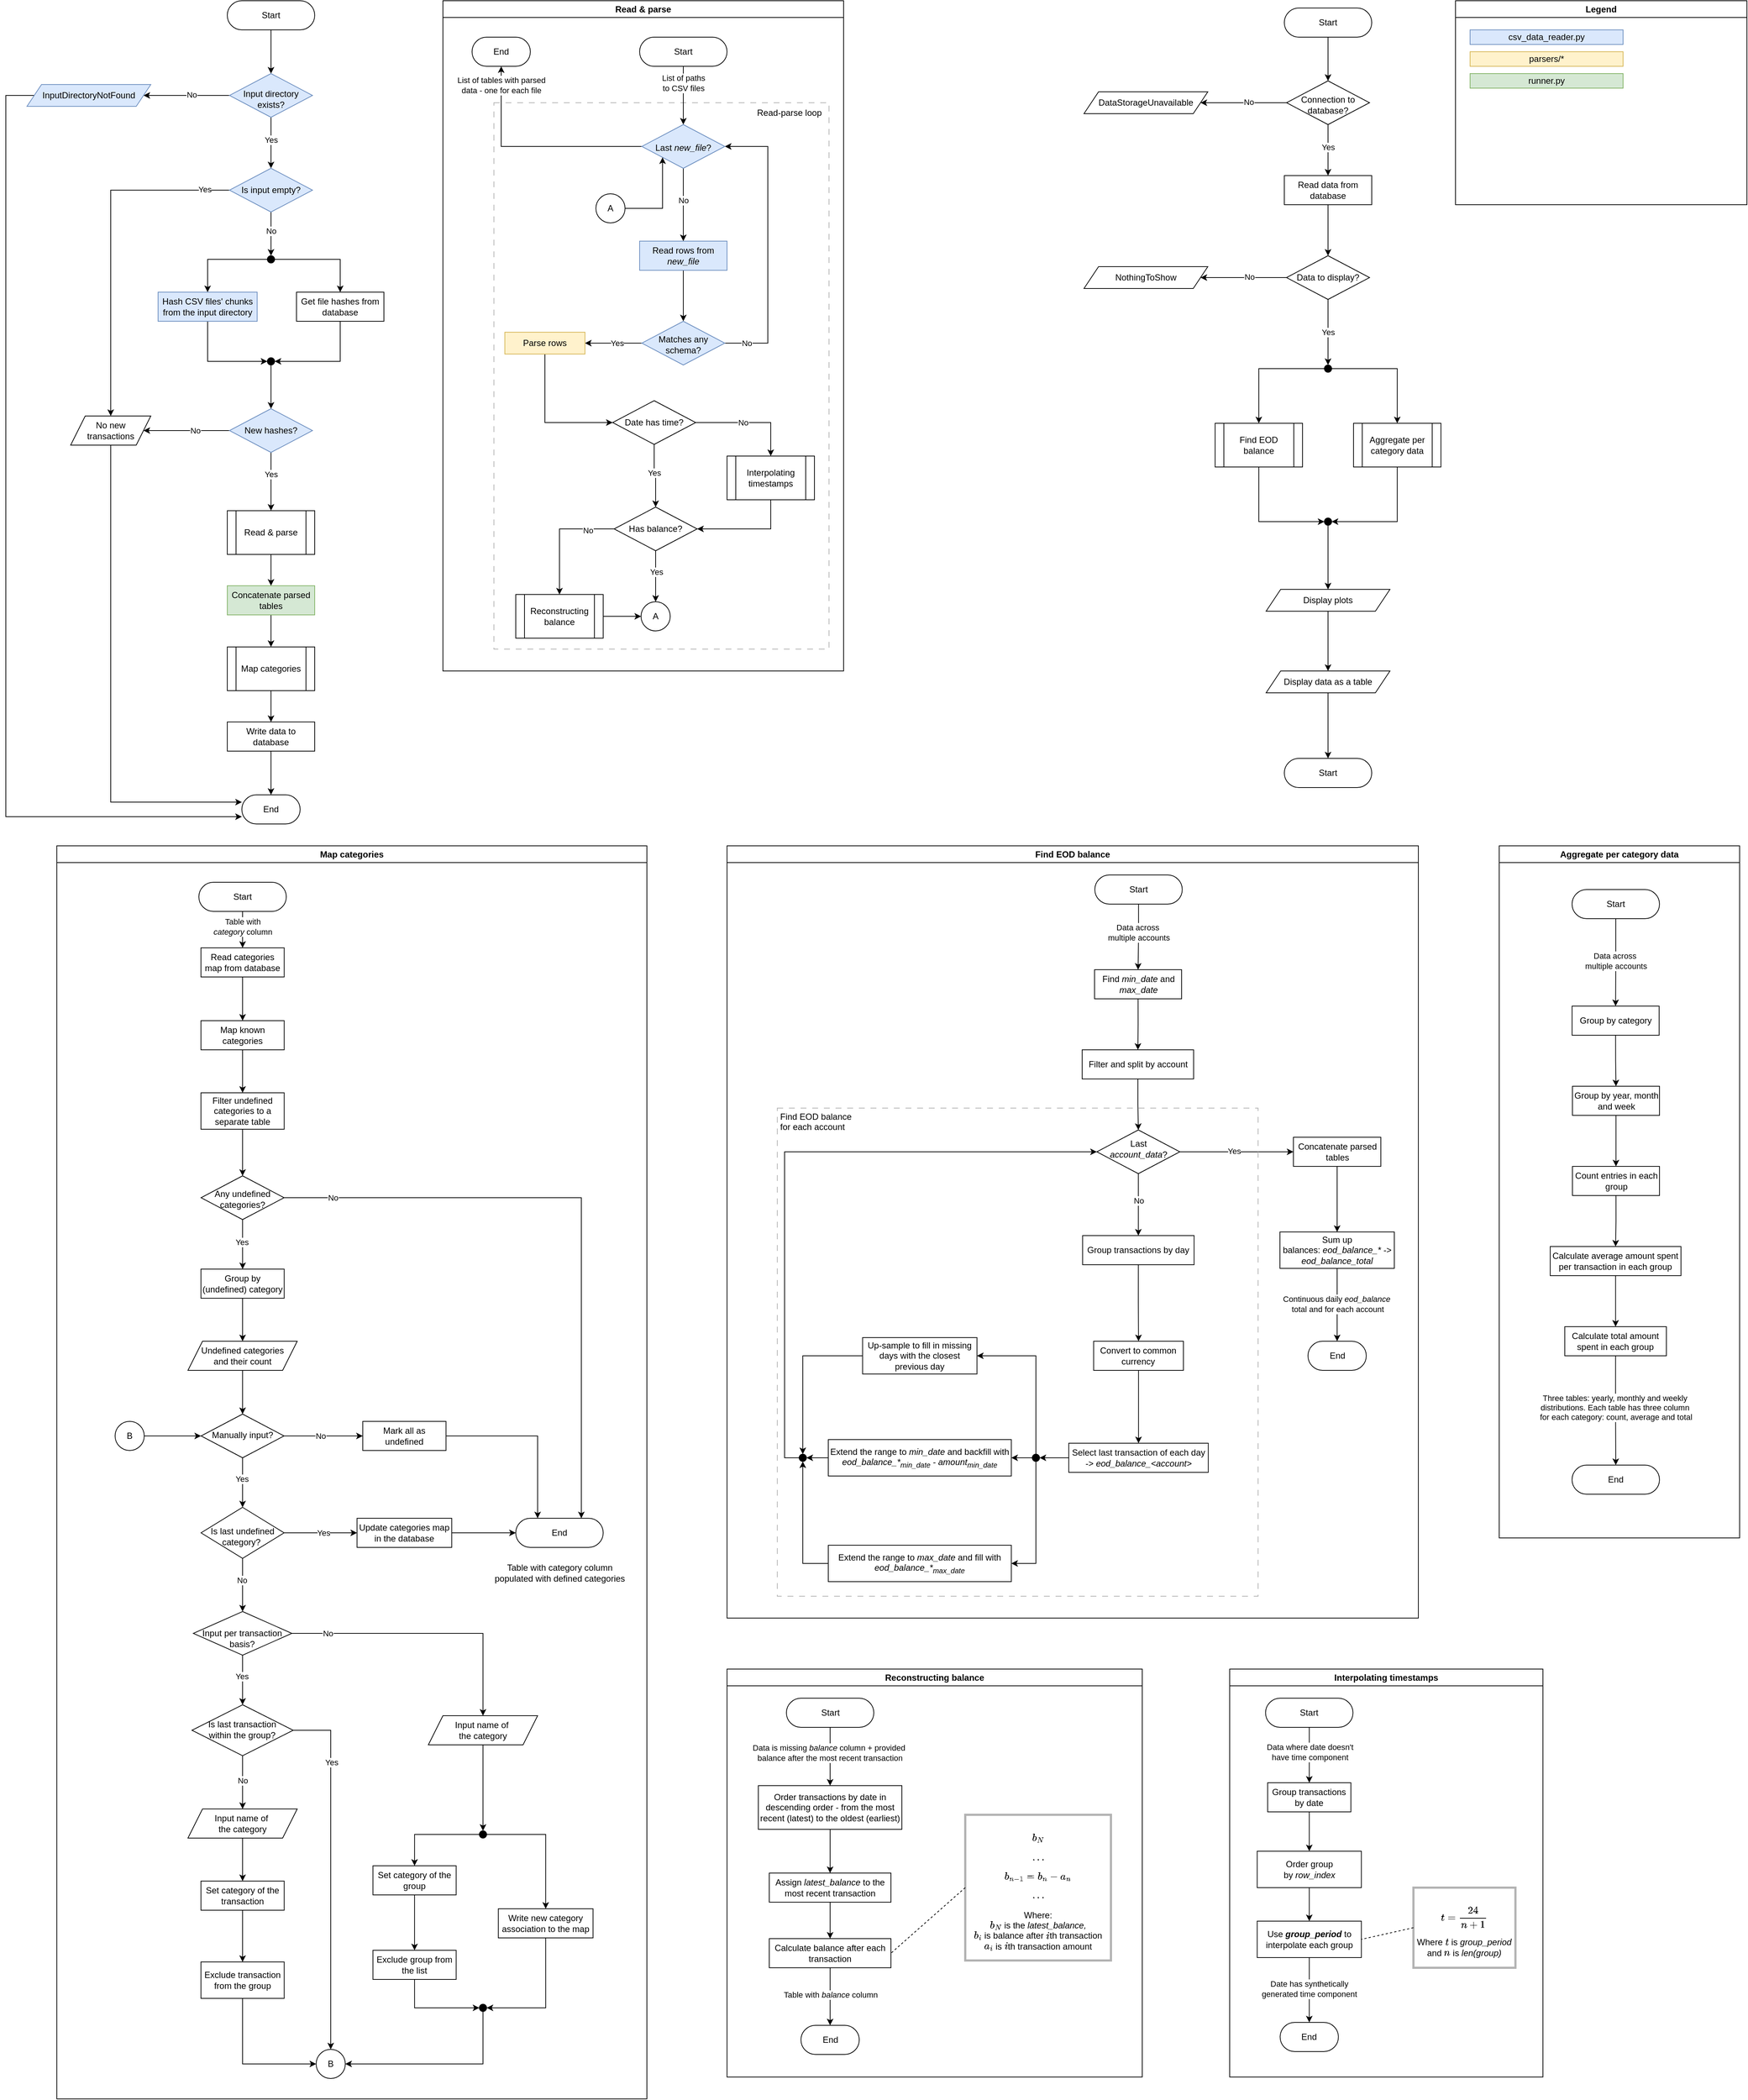 <mxfile version="28.0.6">
  <diagram id="C5RBs43oDa-KdzZeNtuy" name="Page-1">
    <mxGraphModel dx="1042" dy="626" grid="1" gridSize="10" guides="1" tooltips="1" connect="1" arrows="1" fold="1" page="1" pageScale="1" pageWidth="827" pageHeight="1169" math="1" shadow="0">
      <root>
        <mxCell id="WIyWlLk6GJQsqaUBKTNV-0" />
        <mxCell id="WIyWlLk6GJQsqaUBKTNV-1" parent="WIyWlLk6GJQsqaUBKTNV-0" />
        <mxCell id="RYxjtBRduoqGCGQeQB6G-5" style="edgeStyle=orthogonalEdgeStyle;rounded=0;orthogonalLoop=1;jettySize=auto;html=1;exitX=0.5;exitY=1;exitDx=0;exitDy=0;entryX=0.5;entryY=0;entryDx=0;entryDy=0;" parent="WIyWlLk6GJQsqaUBKTNV-1" source="WIyWlLk6GJQsqaUBKTNV-3" target="RYxjtBRduoqGCGQeQB6G-3" edge="1">
          <mxGeometry relative="1" as="geometry" />
        </mxCell>
        <mxCell id="WIyWlLk6GJQsqaUBKTNV-3" value="Start" style="rounded=1;whiteSpace=wrap;html=1;fontSize=12;glass=0;strokeWidth=1;shadow=0;arcSize=50;" parent="WIyWlLk6GJQsqaUBKTNV-1" vertex="1">
          <mxGeometry x="354" y="40" width="120" height="40" as="geometry" />
        </mxCell>
        <mxCell id="RYxjtBRduoqGCGQeQB6G-7" style="edgeStyle=orthogonalEdgeStyle;rounded=0;orthogonalLoop=1;jettySize=auto;html=1;exitX=0;exitY=0.5;exitDx=0;exitDy=0;entryX=1;entryY=0.5;entryDx=0;entryDy=0;" parent="WIyWlLk6GJQsqaUBKTNV-1" source="RYxjtBRduoqGCGQeQB6G-3" target="RYxjtBRduoqGCGQeQB6G-6" edge="1">
          <mxGeometry relative="1" as="geometry" />
        </mxCell>
        <mxCell id="RYxjtBRduoqGCGQeQB6G-8" value="No" style="edgeLabel;html=1;align=center;verticalAlign=middle;resizable=0;points=[];" parent="RYxjtBRduoqGCGQeQB6G-7" vertex="1" connectable="0">
          <mxGeometry x="-0.114" y="-1" relative="1" as="geometry">
            <mxPoint as="offset" />
          </mxGeometry>
        </mxCell>
        <mxCell id="RYxjtBRduoqGCGQeQB6G-13" style="edgeStyle=orthogonalEdgeStyle;rounded=0;orthogonalLoop=1;jettySize=auto;html=1;exitX=0.5;exitY=1;exitDx=0;exitDy=0;entryX=0.5;entryY=0;entryDx=0;entryDy=0;" parent="WIyWlLk6GJQsqaUBKTNV-1" source="RYxjtBRduoqGCGQeQB6G-3" target="RYxjtBRduoqGCGQeQB6G-17" edge="1">
          <mxGeometry relative="1" as="geometry" />
        </mxCell>
        <mxCell id="RYxjtBRduoqGCGQeQB6G-16" value="Yes" style="edgeLabel;html=1;align=center;verticalAlign=middle;resizable=0;points=[];" parent="RYxjtBRduoqGCGQeQB6G-13" vertex="1" connectable="0">
          <mxGeometry x="-0.114" relative="1" as="geometry">
            <mxPoint as="offset" />
          </mxGeometry>
        </mxCell>
        <mxCell id="RYxjtBRduoqGCGQeQB6G-3" value="&lt;p style=&quot;line-height: 120%; padding-top: 0px; margin-bottom: 6px;&quot;&gt;Input directory exists?&lt;/p&gt;" style="rhombus;whiteSpace=wrap;html=1;textShadow=0;fillColor=#dae8fc;strokeColor=#6c8ebf;spacingTop=3;" parent="WIyWlLk6GJQsqaUBKTNV-1" vertex="1">
          <mxGeometry x="357" y="140" width="114" height="60" as="geometry" />
        </mxCell>
        <mxCell id="RYxjtBRduoqGCGQeQB6G-29" style="edgeStyle=orthogonalEdgeStyle;rounded=0;orthogonalLoop=1;jettySize=auto;html=1;exitX=0;exitY=0.5;exitDx=0;exitDy=0;entryX=0;entryY=0.75;entryDx=0;entryDy=0;" parent="WIyWlLk6GJQsqaUBKTNV-1" source="RYxjtBRduoqGCGQeQB6G-6" target="RYxjtBRduoqGCGQeQB6G-9" edge="1">
          <mxGeometry relative="1" as="geometry">
            <Array as="points">
              <mxPoint x="50" y="170" />
              <mxPoint x="50" y="1160" />
            </Array>
          </mxGeometry>
        </mxCell>
        <mxCell id="RYxjtBRduoqGCGQeQB6G-6" value="InputDirectoryNotFound" style="shape=parallelogram;perimeter=parallelogramPerimeter;whiteSpace=wrap;html=1;fixedSize=1;fillColor=#dae8fc;strokeColor=#6c8ebf;" parent="WIyWlLk6GJQsqaUBKTNV-1" vertex="1">
          <mxGeometry x="79" y="155" width="170" height="30" as="geometry" />
        </mxCell>
        <mxCell id="RYxjtBRduoqGCGQeQB6G-9" value="End" style="rounded=1;whiteSpace=wrap;html=1;fontSize=12;glass=0;strokeWidth=1;shadow=0;arcSize=50;" parent="WIyWlLk6GJQsqaUBKTNV-1" vertex="1">
          <mxGeometry x="374" y="1130" width="80" height="40" as="geometry" />
        </mxCell>
        <mxCell id="RYxjtBRduoqGCGQeQB6G-45" style="edgeStyle=orthogonalEdgeStyle;rounded=0;orthogonalLoop=1;jettySize=auto;html=1;exitX=0.5;exitY=1;exitDx=0;exitDy=0;entryX=0;entryY=0.5;entryDx=0;entryDy=0;" parent="WIyWlLk6GJQsqaUBKTNV-1" source="RYxjtBRduoqGCGQeQB6G-12" target="RYxjtBRduoqGCGQeQB6G-43" edge="1">
          <mxGeometry relative="1" as="geometry" />
        </mxCell>
        <mxCell id="RYxjtBRduoqGCGQeQB6G-12" value="Hash CSV files&#39; chunks from the input directory" style="rounded=0;whiteSpace=wrap;html=1;fillColor=#dae8fc;strokeColor=#6c8ebf;" parent="WIyWlLk6GJQsqaUBKTNV-1" vertex="1">
          <mxGeometry x="259" y="440" width="136" height="40" as="geometry" />
        </mxCell>
        <mxCell id="RYxjtBRduoqGCGQeQB6G-44" style="edgeStyle=orthogonalEdgeStyle;rounded=0;orthogonalLoop=1;jettySize=auto;html=1;exitX=0.5;exitY=1;exitDx=0;exitDy=0;entryX=1;entryY=0.5;entryDx=0;entryDy=0;" parent="WIyWlLk6GJQsqaUBKTNV-1" source="RYxjtBRduoqGCGQeQB6G-14" target="RYxjtBRduoqGCGQeQB6G-43" edge="1">
          <mxGeometry relative="1" as="geometry" />
        </mxCell>
        <mxCell id="RYxjtBRduoqGCGQeQB6G-14" value="Get file hashes from database" style="rounded=0;whiteSpace=wrap;html=1;" parent="WIyWlLk6GJQsqaUBKTNV-1" vertex="1">
          <mxGeometry x="449" y="440" width="120" height="40" as="geometry" />
        </mxCell>
        <mxCell id="RYxjtBRduoqGCGQeQB6G-18" style="edgeStyle=orthogonalEdgeStyle;rounded=0;orthogonalLoop=1;jettySize=auto;html=1;exitX=0.5;exitY=1;exitDx=0;exitDy=0;entryX=0.5;entryY=0;entryDx=0;entryDy=0;" parent="WIyWlLk6GJQsqaUBKTNV-1" source="RYxjtBRduoqGCGQeQB6G-17" target="RYxjtBRduoqGCGQeQB6G-40" edge="1">
          <mxGeometry relative="1" as="geometry">
            <mxPoint x="414" y="390" as="targetPoint" />
          </mxGeometry>
        </mxCell>
        <mxCell id="RYxjtBRduoqGCGQeQB6G-21" value="No" style="edgeLabel;html=1;align=center;verticalAlign=middle;resizable=0;points=[];" parent="RYxjtBRduoqGCGQeQB6G-18" vertex="1" connectable="0">
          <mxGeometry x="-0.135" relative="1" as="geometry">
            <mxPoint as="offset" />
          </mxGeometry>
        </mxCell>
        <mxCell id="RYxjtBRduoqGCGQeQB6G-23" style="edgeStyle=orthogonalEdgeStyle;rounded=0;orthogonalLoop=1;jettySize=auto;html=1;exitX=0;exitY=0.5;exitDx=0;exitDy=0;entryX=0.5;entryY=0;entryDx=0;entryDy=0;" parent="WIyWlLk6GJQsqaUBKTNV-1" source="RYxjtBRduoqGCGQeQB6G-17" target="RYxjtBRduoqGCGQeQB6G-26" edge="1">
          <mxGeometry relative="1" as="geometry">
            <mxPoint x="270" y="300" as="targetPoint" />
          </mxGeometry>
        </mxCell>
        <mxCell id="RYxjtBRduoqGCGQeQB6G-95" value="Yes" style="edgeLabel;html=1;align=center;verticalAlign=middle;resizable=0;points=[];" parent="RYxjtBRduoqGCGQeQB6G-23" vertex="1" connectable="0">
          <mxGeometry x="-0.855" y="-1" relative="1" as="geometry">
            <mxPoint as="offset" />
          </mxGeometry>
        </mxCell>
        <mxCell id="RYxjtBRduoqGCGQeQB6G-17" value="&lt;p style=&quot;line-height: 120%; padding-top: 0px; margin-bottom: 12px;&quot;&gt;Is input empty?&lt;/p&gt;" style="rhombus;whiteSpace=wrap;html=1;textShadow=0;fillColor=#dae8fc;strokeColor=#6c8ebf;" parent="WIyWlLk6GJQsqaUBKTNV-1" vertex="1">
          <mxGeometry x="357" y="270" width="114" height="60" as="geometry" />
        </mxCell>
        <mxCell id="RYxjtBRduoqGCGQeQB6G-27" style="edgeStyle=orthogonalEdgeStyle;rounded=0;orthogonalLoop=1;jettySize=auto;html=1;exitX=0;exitY=0.5;exitDx=0;exitDy=0;entryX=1;entryY=0.5;entryDx=0;entryDy=0;" parent="WIyWlLk6GJQsqaUBKTNV-1" source="RYxjtBRduoqGCGQeQB6G-25" target="RYxjtBRduoqGCGQeQB6G-26" edge="1">
          <mxGeometry relative="1" as="geometry" />
        </mxCell>
        <mxCell id="RYxjtBRduoqGCGQeQB6G-96" value="No" style="edgeLabel;html=1;align=center;verticalAlign=middle;resizable=0;points=[];" parent="RYxjtBRduoqGCGQeQB6G-27" vertex="1" connectable="0">
          <mxGeometry x="-0.775" relative="1" as="geometry">
            <mxPoint x="-34" as="offset" />
          </mxGeometry>
        </mxCell>
        <mxCell id="RYxjtBRduoqGCGQeQB6G-71" style="edgeStyle=orthogonalEdgeStyle;rounded=0;orthogonalLoop=1;jettySize=auto;html=1;exitX=0.5;exitY=1;exitDx=0;exitDy=0;entryX=0.5;entryY=0;entryDx=0;entryDy=0;endArrow=classic;endFill=1;" parent="WIyWlLk6GJQsqaUBKTNV-1" source="RYxjtBRduoqGCGQeQB6G-25" target="GpmkSPIMWCYPDIB1ZUwJ-51" edge="1">
          <mxGeometry relative="1" as="geometry">
            <mxPoint x="414" y="720" as="targetPoint" />
          </mxGeometry>
        </mxCell>
        <mxCell id="RYxjtBRduoqGCGQeQB6G-72" value="Yes" style="edgeLabel;html=1;align=center;verticalAlign=middle;resizable=0;points=[];" parent="RYxjtBRduoqGCGQeQB6G-71" vertex="1" connectable="0">
          <mxGeometry relative="1" as="geometry">
            <mxPoint y="-10" as="offset" />
          </mxGeometry>
        </mxCell>
        <mxCell id="RYxjtBRduoqGCGQeQB6G-25" value="&lt;p style=&quot;line-height: 120%; padding-top: 0px; margin-bottom: 12px;&quot;&gt;New hashes?&lt;/p&gt;" style="rhombus;whiteSpace=wrap;html=1;textShadow=0;fillColor=#dae8fc;strokeColor=#6c8ebf;" parent="WIyWlLk6GJQsqaUBKTNV-1" vertex="1">
          <mxGeometry x="357" y="600" width="114" height="60" as="geometry" />
        </mxCell>
        <mxCell id="GpmkSPIMWCYPDIB1ZUwJ-0" style="edgeStyle=orthogonalEdgeStyle;rounded=0;orthogonalLoop=1;jettySize=auto;html=1;exitX=0.5;exitY=1;exitDx=0;exitDy=0;entryX=0;entryY=0.25;entryDx=0;entryDy=0;" parent="WIyWlLk6GJQsqaUBKTNV-1" source="RYxjtBRduoqGCGQeQB6G-26" target="RYxjtBRduoqGCGQeQB6G-9" edge="1">
          <mxGeometry relative="1" as="geometry">
            <Array as="points">
              <mxPoint x="194" y="1140" />
            </Array>
          </mxGeometry>
        </mxCell>
        <mxCell id="RYxjtBRduoqGCGQeQB6G-26" value="No new transactions" style="shape=parallelogram;perimeter=parallelogramPerimeter;whiteSpace=wrap;html=1;fixedSize=1;" parent="WIyWlLk6GJQsqaUBKTNV-1" vertex="1">
          <mxGeometry x="139" y="610" width="110" height="40" as="geometry" />
        </mxCell>
        <mxCell id="RYxjtBRduoqGCGQeQB6G-38" style="edgeStyle=orthogonalEdgeStyle;rounded=0;orthogonalLoop=1;jettySize=auto;html=1;exitX=0.5;exitY=1;exitDx=0;exitDy=0;entryX=0.5;entryY=0;entryDx=0;entryDy=0;" parent="WIyWlLk6GJQsqaUBKTNV-1" source="RYxjtBRduoqGCGQeQB6G-43" target="RYxjtBRduoqGCGQeQB6G-25" edge="1">
          <mxGeometry relative="1" as="geometry">
            <mxPoint x="414" y="530" as="sourcePoint" />
          </mxGeometry>
        </mxCell>
        <mxCell id="RYxjtBRduoqGCGQeQB6G-41" style="edgeStyle=orthogonalEdgeStyle;rounded=0;orthogonalLoop=1;jettySize=auto;html=1;exitX=0;exitY=0.5;exitDx=0;exitDy=0;entryX=0.5;entryY=0;entryDx=0;entryDy=0;" parent="WIyWlLk6GJQsqaUBKTNV-1" source="RYxjtBRduoqGCGQeQB6G-40" target="RYxjtBRduoqGCGQeQB6G-12" edge="1">
          <mxGeometry relative="1" as="geometry" />
        </mxCell>
        <mxCell id="RYxjtBRduoqGCGQeQB6G-42" style="edgeStyle=orthogonalEdgeStyle;rounded=0;orthogonalLoop=1;jettySize=auto;html=1;exitX=1;exitY=0.5;exitDx=0;exitDy=0;entryX=0.5;entryY=0;entryDx=0;entryDy=0;" parent="WIyWlLk6GJQsqaUBKTNV-1" source="RYxjtBRduoqGCGQeQB6G-40" target="RYxjtBRduoqGCGQeQB6G-14" edge="1">
          <mxGeometry relative="1" as="geometry" />
        </mxCell>
        <mxCell id="RYxjtBRduoqGCGQeQB6G-40" value="" style="ellipse;whiteSpace=wrap;html=1;aspect=fixed;fillColor=#000000;" parent="WIyWlLk6GJQsqaUBKTNV-1" vertex="1">
          <mxGeometry x="409" y="390" width="10" height="10" as="geometry" />
        </mxCell>
        <mxCell id="RYxjtBRduoqGCGQeQB6G-43" value="" style="ellipse;whiteSpace=wrap;html=1;aspect=fixed;fillColor=#000000;" parent="WIyWlLk6GJQsqaUBKTNV-1" vertex="1">
          <mxGeometry x="409" y="530" width="10" height="10" as="geometry" />
        </mxCell>
        <mxCell id="RYxjtBRduoqGCGQeQB6G-88" style="edgeStyle=orthogonalEdgeStyle;rounded=0;orthogonalLoop=1;jettySize=auto;html=1;exitX=0.5;exitY=1;exitDx=0;exitDy=0;entryX=0.5;entryY=0;entryDx=0;entryDy=0;" parent="WIyWlLk6GJQsqaUBKTNV-1" source="CsJRCDWugNdWxQW7gJq6-48" target="RYxjtBRduoqGCGQeQB6G-89" edge="1">
          <mxGeometry relative="1" as="geometry" />
        </mxCell>
        <mxCell id="CsJRCDWugNdWxQW7gJq6-57" style="edgeStyle=orthogonalEdgeStyle;rounded=0;orthogonalLoop=1;jettySize=auto;html=1;exitX=0.5;exitY=1;exitDx=0;exitDy=0;entryX=0.5;entryY=0;entryDx=0;entryDy=0;" parent="WIyWlLk6GJQsqaUBKTNV-1" source="RYxjtBRduoqGCGQeQB6G-87" target="CsJRCDWugNdWxQW7gJq6-48" edge="1">
          <mxGeometry relative="1" as="geometry" />
        </mxCell>
        <mxCell id="RYxjtBRduoqGCGQeQB6G-87" value="Concatenate parsed tables" style="rounded=0;whiteSpace=wrap;html=1;flipV=0;fillColor=#d5e8d4;strokeColor=#82b366;" parent="WIyWlLk6GJQsqaUBKTNV-1" vertex="1">
          <mxGeometry x="354" y="843" width="120" height="40" as="geometry" />
        </mxCell>
        <mxCell id="GpmkSPIMWCYPDIB1ZUwJ-1" style="edgeStyle=orthogonalEdgeStyle;rounded=0;orthogonalLoop=1;jettySize=auto;html=1;exitX=0.5;exitY=1;exitDx=0;exitDy=0;entryX=0.5;entryY=0;entryDx=0;entryDy=0;" parent="WIyWlLk6GJQsqaUBKTNV-1" source="RYxjtBRduoqGCGQeQB6G-89" target="RYxjtBRduoqGCGQeQB6G-9" edge="1">
          <mxGeometry relative="1" as="geometry" />
        </mxCell>
        <mxCell id="RYxjtBRduoqGCGQeQB6G-89" value="Write data to database" style="rounded=0;whiteSpace=wrap;html=1;flipV=0;" parent="WIyWlLk6GJQsqaUBKTNV-1" vertex="1">
          <mxGeometry x="354" y="1030" width="120" height="40" as="geometry" />
        </mxCell>
        <mxCell id="GpmkSPIMWCYPDIB1ZUwJ-15" style="edgeStyle=orthogonalEdgeStyle;rounded=0;orthogonalLoop=1;jettySize=auto;html=1;exitX=0.5;exitY=1;exitDx=0;exitDy=0;entryX=0.5;entryY=0;entryDx=0;entryDy=0;" parent="WIyWlLk6GJQsqaUBKTNV-1" source="c1_MyjFB7Fe09w_--gI--2" target="GpmkSPIMWCYPDIB1ZUwJ-14" edge="1">
          <mxGeometry relative="1" as="geometry" />
        </mxCell>
        <mxCell id="c1_MyjFB7Fe09w_--gI--2" value="Read data from database" style="rounded=0;whiteSpace=wrap;html=1;" parent="WIyWlLk6GJQsqaUBKTNV-1" vertex="1">
          <mxGeometry x="1805" y="280" width="120" height="40" as="geometry" />
        </mxCell>
        <mxCell id="GpmkSPIMWCYPDIB1ZUwJ-4" style="edgeStyle=orthogonalEdgeStyle;rounded=0;orthogonalLoop=1;jettySize=auto;html=1;exitX=0.5;exitY=1;exitDx=0;exitDy=0;entryX=0.5;entryY=0;entryDx=0;entryDy=0;" parent="WIyWlLk6GJQsqaUBKTNV-1" source="GpmkSPIMWCYPDIB1ZUwJ-5" target="GpmkSPIMWCYPDIB1ZUwJ-10" edge="1">
          <mxGeometry relative="1" as="geometry" />
        </mxCell>
        <mxCell id="GpmkSPIMWCYPDIB1ZUwJ-5" value="Start" style="rounded=1;whiteSpace=wrap;html=1;fontSize=12;glass=0;strokeWidth=1;shadow=0;arcSize=50;" parent="WIyWlLk6GJQsqaUBKTNV-1" vertex="1">
          <mxGeometry x="1805" y="50" width="120" height="40" as="geometry" />
        </mxCell>
        <mxCell id="GpmkSPIMWCYPDIB1ZUwJ-6" style="edgeStyle=orthogonalEdgeStyle;rounded=0;orthogonalLoop=1;jettySize=auto;html=1;exitX=0;exitY=0.5;exitDx=0;exitDy=0;entryX=1;entryY=0.5;entryDx=0;entryDy=0;" parent="WIyWlLk6GJQsqaUBKTNV-1" source="GpmkSPIMWCYPDIB1ZUwJ-10" target="GpmkSPIMWCYPDIB1ZUwJ-11" edge="1">
          <mxGeometry relative="1" as="geometry" />
        </mxCell>
        <mxCell id="GpmkSPIMWCYPDIB1ZUwJ-7" value="No" style="edgeLabel;html=1;align=center;verticalAlign=middle;resizable=0;points=[];" parent="GpmkSPIMWCYPDIB1ZUwJ-6" vertex="1" connectable="0">
          <mxGeometry x="-0.114" y="-1" relative="1" as="geometry">
            <mxPoint as="offset" />
          </mxGeometry>
        </mxCell>
        <mxCell id="GpmkSPIMWCYPDIB1ZUwJ-8" style="edgeStyle=orthogonalEdgeStyle;rounded=0;orthogonalLoop=1;jettySize=auto;html=1;exitX=0.5;exitY=1;exitDx=0;exitDy=0;entryX=0.5;entryY=0;entryDx=0;entryDy=0;" parent="WIyWlLk6GJQsqaUBKTNV-1" source="GpmkSPIMWCYPDIB1ZUwJ-10" target="c1_MyjFB7Fe09w_--gI--2" edge="1">
          <mxGeometry relative="1" as="geometry">
            <mxPoint x="1865.0" y="280" as="targetPoint" />
          </mxGeometry>
        </mxCell>
        <mxCell id="GpmkSPIMWCYPDIB1ZUwJ-9" value="Yes" style="edgeLabel;html=1;align=center;verticalAlign=middle;resizable=0;points=[];" parent="GpmkSPIMWCYPDIB1ZUwJ-8" vertex="1" connectable="0">
          <mxGeometry x="-0.114" relative="1" as="geometry">
            <mxPoint as="offset" />
          </mxGeometry>
        </mxCell>
        <mxCell id="GpmkSPIMWCYPDIB1ZUwJ-10" value="&lt;p style=&quot;line-height: 120%; padding-top: 0px; margin-bottom: 6px;&quot;&gt;Connection to database?&lt;/p&gt;" style="rhombus;whiteSpace=wrap;html=1;textShadow=0;" parent="WIyWlLk6GJQsqaUBKTNV-1" vertex="1">
          <mxGeometry x="1808" y="150" width="114" height="60" as="geometry" />
        </mxCell>
        <mxCell id="GpmkSPIMWCYPDIB1ZUwJ-11" value="DataStorageUnavailable" style="shape=parallelogram;perimeter=parallelogramPerimeter;whiteSpace=wrap;html=1;fixedSize=1;" parent="WIyWlLk6GJQsqaUBKTNV-1" vertex="1">
          <mxGeometry x="1530" y="165" width="170" height="30" as="geometry" />
        </mxCell>
        <mxCell id="GpmkSPIMWCYPDIB1ZUwJ-17" style="edgeStyle=orthogonalEdgeStyle;rounded=0;orthogonalLoop=1;jettySize=auto;html=1;exitX=0;exitY=0.5;exitDx=0;exitDy=0;entryX=1;entryY=0.5;entryDx=0;entryDy=0;" parent="WIyWlLk6GJQsqaUBKTNV-1" source="GpmkSPIMWCYPDIB1ZUwJ-14" target="GpmkSPIMWCYPDIB1ZUwJ-16" edge="1">
          <mxGeometry relative="1" as="geometry" />
        </mxCell>
        <mxCell id="GpmkSPIMWCYPDIB1ZUwJ-18" value="No" style="edgeLabel;html=1;align=center;verticalAlign=middle;resizable=0;points=[];" parent="GpmkSPIMWCYPDIB1ZUwJ-17" vertex="1" connectable="0">
          <mxGeometry x="-0.131" y="-1" relative="1" as="geometry">
            <mxPoint as="offset" />
          </mxGeometry>
        </mxCell>
        <mxCell id="GpmkSPIMWCYPDIB1ZUwJ-20" style="edgeStyle=orthogonalEdgeStyle;rounded=0;orthogonalLoop=1;jettySize=auto;html=1;exitX=0.5;exitY=1;exitDx=0;exitDy=0;entryX=0.5;entryY=0;entryDx=0;entryDy=0;" parent="WIyWlLk6GJQsqaUBKTNV-1" source="GpmkSPIMWCYPDIB1ZUwJ-14" target="d8xGkNubAlLh0DADl2C7-9" edge="1">
          <mxGeometry relative="1" as="geometry" />
        </mxCell>
        <mxCell id="GpmkSPIMWCYPDIB1ZUwJ-21" value="Yes" style="edgeLabel;html=1;align=center;verticalAlign=middle;resizable=0;points=[];" parent="GpmkSPIMWCYPDIB1ZUwJ-20" vertex="1" connectable="0">
          <mxGeometry x="-0.069" y="1" relative="1" as="geometry">
            <mxPoint x="-1" y="3" as="offset" />
          </mxGeometry>
        </mxCell>
        <mxCell id="GpmkSPIMWCYPDIB1ZUwJ-14" value="&lt;p style=&quot;line-height: 120%; padding-top: 0px; margin-bottom: 6px;&quot;&gt;Data to display?&lt;/p&gt;" style="rhombus;whiteSpace=wrap;html=1;textShadow=0;spacingBottom=6;" parent="WIyWlLk6GJQsqaUBKTNV-1" vertex="1">
          <mxGeometry x="1808" y="390" width="114" height="60" as="geometry" />
        </mxCell>
        <mxCell id="GpmkSPIMWCYPDIB1ZUwJ-16" value="NothingToShow" style="shape=parallelogram;perimeter=parallelogramPerimeter;whiteSpace=wrap;html=1;fixedSize=1;" parent="WIyWlLk6GJQsqaUBKTNV-1" vertex="1">
          <mxGeometry x="1530" y="405" width="170" height="30" as="geometry" />
        </mxCell>
        <mxCell id="GpmkSPIMWCYPDIB1ZUwJ-51" value="Read &amp;amp; parse" style="shape=process;whiteSpace=wrap;html=1;backgroundOutline=1;flipV=0;" parent="WIyWlLk6GJQsqaUBKTNV-1" vertex="1">
          <mxGeometry x="354" y="740" width="120" height="60" as="geometry" />
        </mxCell>
        <mxCell id="GpmkSPIMWCYPDIB1ZUwJ-53" value="Read &amp;amp; parse" style="swimlane;whiteSpace=wrap;html=1;" parent="WIyWlLk6GJQsqaUBKTNV-1" vertex="1">
          <mxGeometry x="650" y="40" width="550" height="920" as="geometry">
            <mxRectangle x="650" y="40" width="110" height="30" as="alternateBounds" />
          </mxGeometry>
        </mxCell>
        <mxCell id="c1_MyjFB7Fe09w_--gI--0" value="&lt;span style=&quot;text-align: center;&quot;&gt;Read-parse&lt;/span&gt;&amp;nbsp;loop" style="rounded=0;whiteSpace=wrap;html=1;fillColor=none;dashed=1;dashPattern=8 8;strokeColor=#B3B3B3;align=right;verticalAlign=top;spacingRight=8;" parent="GpmkSPIMWCYPDIB1ZUwJ-53" vertex="1">
          <mxGeometry x="70" y="140" width="460" height="750" as="geometry" />
        </mxCell>
        <mxCell id="RYxjtBRduoqGCGQeQB6G-48" style="edgeStyle=orthogonalEdgeStyle;rounded=0;orthogonalLoop=1;jettySize=auto;html=1;exitX=0.5;exitY=1;exitDx=0;exitDy=0;entryX=0.5;entryY=0;entryDx=0;entryDy=0;" parent="GpmkSPIMWCYPDIB1ZUwJ-53" source="RYxjtBRduoqGCGQeQB6G-46" target="RYxjtBRduoqGCGQeQB6G-47" edge="1">
          <mxGeometry relative="1" as="geometry" />
        </mxCell>
        <mxCell id="RYxjtBRduoqGCGQeQB6G-46" value="Read rows from &lt;i&gt;new_file&lt;/i&gt;" style="rounded=0;whiteSpace=wrap;html=1;fillColor=#dae8fc;strokeColor=#6c8ebf;" parent="GpmkSPIMWCYPDIB1ZUwJ-53" vertex="1">
          <mxGeometry x="270" y="330" width="120" height="40" as="geometry" />
        </mxCell>
        <mxCell id="RYxjtBRduoqGCGQeQB6G-51" style="edgeStyle=orthogonalEdgeStyle;rounded=0;orthogonalLoop=1;jettySize=auto;html=1;exitX=0;exitY=0.5;exitDx=0;exitDy=0;entryX=1;entryY=0.5;entryDx=0;entryDy=0;" parent="GpmkSPIMWCYPDIB1ZUwJ-53" source="RYxjtBRduoqGCGQeQB6G-47" target="RYxjtBRduoqGCGQeQB6G-66" edge="1">
          <mxGeometry relative="1" as="geometry">
            <mxPoint x="333" y="590" as="targetPoint" />
          </mxGeometry>
        </mxCell>
        <mxCell id="RYxjtBRduoqGCGQeQB6G-52" value="Yes" style="edgeLabel;html=1;align=center;verticalAlign=middle;resizable=0;points=[];" parent="RYxjtBRduoqGCGQeQB6G-51" vertex="1" connectable="0">
          <mxGeometry x="-0.133" relative="1" as="geometry">
            <mxPoint as="offset" />
          </mxGeometry>
        </mxCell>
        <mxCell id="RYxjtBRduoqGCGQeQB6G-84" style="edgeStyle=orthogonalEdgeStyle;rounded=0;orthogonalLoop=1;jettySize=auto;html=1;exitX=1;exitY=0.5;exitDx=0;exitDy=0;entryX=1;entryY=0.5;entryDx=0;entryDy=0;" parent="GpmkSPIMWCYPDIB1ZUwJ-53" source="RYxjtBRduoqGCGQeQB6G-47" target="RYxjtBRduoqGCGQeQB6G-70" edge="1">
          <mxGeometry relative="1" as="geometry">
            <Array as="points">
              <mxPoint x="446" y="470" />
              <mxPoint x="446" y="200" />
            </Array>
          </mxGeometry>
        </mxCell>
        <mxCell id="RYxjtBRduoqGCGQeQB6G-86" value="No" style="edgeLabel;html=1;align=center;verticalAlign=middle;resizable=0;points=[];" parent="RYxjtBRduoqGCGQeQB6G-84" vertex="1" connectable="0">
          <mxGeometry x="-0.846" relative="1" as="geometry">
            <mxPoint as="offset" />
          </mxGeometry>
        </mxCell>
        <mxCell id="RYxjtBRduoqGCGQeQB6G-47" value="&lt;p style=&quot;line-height: 120%; padding-top: 0px; margin-bottom: 12px;&quot;&gt;Matches any schema?&lt;/p&gt;" style="rhombus;whiteSpace=wrap;html=1;textShadow=0;spacingBottom=-3;fillColor=#dae8fc;strokeColor=#6c8ebf;" parent="GpmkSPIMWCYPDIB1ZUwJ-53" vertex="1">
          <mxGeometry x="273" y="440" width="114" height="60" as="geometry" />
        </mxCell>
        <mxCell id="GpmkSPIMWCYPDIB1ZUwJ-61" style="edgeStyle=orthogonalEdgeStyle;rounded=0;orthogonalLoop=1;jettySize=auto;html=1;exitX=0.5;exitY=1;exitDx=0;exitDy=0;entryX=0;entryY=0.5;entryDx=0;entryDy=0;" parent="GpmkSPIMWCYPDIB1ZUwJ-53" source="RYxjtBRduoqGCGQeQB6G-66" target="GpmkSPIMWCYPDIB1ZUwJ-60" edge="1">
          <mxGeometry relative="1" as="geometry" />
        </mxCell>
        <mxCell id="RYxjtBRduoqGCGQeQB6G-66" value="Parse rows" style="rounded=0;whiteSpace=wrap;html=1;fillColor=#fff2cc;strokeColor=#d6b656;" parent="GpmkSPIMWCYPDIB1ZUwJ-53" vertex="1">
          <mxGeometry x="85" y="455" width="110" height="30" as="geometry" />
        </mxCell>
        <mxCell id="RYxjtBRduoqGCGQeQB6G-73" style="edgeStyle=orthogonalEdgeStyle;rounded=0;orthogonalLoop=1;jettySize=auto;html=1;exitX=0.5;exitY=1;exitDx=0;exitDy=0;entryX=0.5;entryY=0;entryDx=0;entryDy=0;" parent="GpmkSPIMWCYPDIB1ZUwJ-53" source="RYxjtBRduoqGCGQeQB6G-70" target="RYxjtBRduoqGCGQeQB6G-46" edge="1">
          <mxGeometry relative="1" as="geometry" />
        </mxCell>
        <mxCell id="RYxjtBRduoqGCGQeQB6G-74" value="No" style="edgeLabel;html=1;align=center;verticalAlign=middle;resizable=0;points=[];" parent="RYxjtBRduoqGCGQeQB6G-73" vertex="1" connectable="0">
          <mxGeometry x="-0.134" relative="1" as="geometry">
            <mxPoint as="offset" />
          </mxGeometry>
        </mxCell>
        <mxCell id="GpmkSPIMWCYPDIB1ZUwJ-58" style="edgeStyle=orthogonalEdgeStyle;rounded=0;orthogonalLoop=1;jettySize=auto;html=1;exitX=0;exitY=0.5;exitDx=0;exitDy=0;entryX=0.5;entryY=1;entryDx=0;entryDy=0;" parent="GpmkSPIMWCYPDIB1ZUwJ-53" source="RYxjtBRduoqGCGQeQB6G-70" target="GpmkSPIMWCYPDIB1ZUwJ-57" edge="1">
          <mxGeometry relative="1" as="geometry" />
        </mxCell>
        <mxCell id="CsJRCDWugNdWxQW7gJq6-8" value="List of tables with parsed&lt;br&gt;data - one for each file" style="edgeLabel;html=1;align=center;verticalAlign=middle;resizable=0;points=[];" parent="GpmkSPIMWCYPDIB1ZUwJ-58" vertex="1" connectable="0">
          <mxGeometry x="0.828" relative="1" as="geometry">
            <mxPoint as="offset" />
          </mxGeometry>
        </mxCell>
        <mxCell id="RYxjtBRduoqGCGQeQB6G-70" value="&lt;p style=&quot;line-height: 120%; padding-top: 0px; margin-bottom: 12px;&quot;&gt;Last &lt;i&gt;new_file&lt;/i&gt;?&lt;/p&gt;" style="rhombus;whiteSpace=wrap;html=1;textShadow=0;spacingBottom=-3;fillColor=#dae8fc;strokeColor=#6c8ebf;" parent="GpmkSPIMWCYPDIB1ZUwJ-53" vertex="1">
          <mxGeometry x="273" y="170" width="114" height="60" as="geometry" />
        </mxCell>
        <mxCell id="GpmkSPIMWCYPDIB1ZUwJ-56" style="edgeStyle=orthogonalEdgeStyle;rounded=0;orthogonalLoop=1;jettySize=auto;html=1;exitX=0.5;exitY=1;exitDx=0;exitDy=0;entryX=0.5;entryY=0;entryDx=0;entryDy=0;" parent="GpmkSPIMWCYPDIB1ZUwJ-53" source="GpmkSPIMWCYPDIB1ZUwJ-55" target="RYxjtBRduoqGCGQeQB6G-70" edge="1">
          <mxGeometry relative="1" as="geometry" />
        </mxCell>
        <mxCell id="CsJRCDWugNdWxQW7gJq6-1" value="List of paths&lt;br&gt;to CSV files" style="edgeLabel;html=1;align=center;verticalAlign=middle;resizable=0;points=[];" parent="GpmkSPIMWCYPDIB1ZUwJ-56" vertex="1" connectable="0">
          <mxGeometry x="-0.425" relative="1" as="geometry">
            <mxPoint as="offset" />
          </mxGeometry>
        </mxCell>
        <mxCell id="GpmkSPIMWCYPDIB1ZUwJ-55" value="Start" style="rounded=1;whiteSpace=wrap;html=1;fontSize=12;glass=0;strokeWidth=1;shadow=0;arcSize=50;" parent="GpmkSPIMWCYPDIB1ZUwJ-53" vertex="1">
          <mxGeometry x="270" y="50" width="120" height="40" as="geometry" />
        </mxCell>
        <mxCell id="GpmkSPIMWCYPDIB1ZUwJ-57" value="End" style="rounded=1;whiteSpace=wrap;html=1;fontSize=12;glass=0;strokeWidth=1;shadow=0;arcSize=50;" parent="GpmkSPIMWCYPDIB1ZUwJ-53" vertex="1">
          <mxGeometry x="40" y="50" width="80" height="40" as="geometry" />
        </mxCell>
        <mxCell id="GpmkSPIMWCYPDIB1ZUwJ-63" style="edgeStyle=orthogonalEdgeStyle;rounded=0;orthogonalLoop=1;jettySize=auto;html=1;exitX=0.5;exitY=1;exitDx=0;exitDy=0;entryX=0.5;entryY=0;entryDx=0;entryDy=0;" parent="GpmkSPIMWCYPDIB1ZUwJ-53" source="GpmkSPIMWCYPDIB1ZUwJ-60" target="GpmkSPIMWCYPDIB1ZUwJ-62" edge="1">
          <mxGeometry relative="1" as="geometry" />
        </mxCell>
        <mxCell id="GpmkSPIMWCYPDIB1ZUwJ-64" value="Yes" style="edgeLabel;html=1;align=center;verticalAlign=middle;resizable=0;points=[];" parent="GpmkSPIMWCYPDIB1ZUwJ-63" vertex="1" connectable="0">
          <mxGeometry x="-0.113" relative="1" as="geometry">
            <mxPoint as="offset" />
          </mxGeometry>
        </mxCell>
        <mxCell id="GpmkSPIMWCYPDIB1ZUwJ-67" style="edgeStyle=orthogonalEdgeStyle;rounded=0;orthogonalLoop=1;jettySize=auto;html=1;exitX=1;exitY=0.5;exitDx=0;exitDy=0;entryX=0.5;entryY=0;entryDx=0;entryDy=0;" parent="GpmkSPIMWCYPDIB1ZUwJ-53" source="GpmkSPIMWCYPDIB1ZUwJ-60" target="GpmkSPIMWCYPDIB1ZUwJ-59" edge="1">
          <mxGeometry relative="1" as="geometry" />
        </mxCell>
        <mxCell id="GpmkSPIMWCYPDIB1ZUwJ-68" value="No" style="edgeLabel;html=1;align=center;verticalAlign=middle;resizable=0;points=[];" parent="GpmkSPIMWCYPDIB1ZUwJ-67" vertex="1" connectable="0">
          <mxGeometry x="-0.137" relative="1" as="geometry">
            <mxPoint as="offset" />
          </mxGeometry>
        </mxCell>
        <mxCell id="GpmkSPIMWCYPDIB1ZUwJ-60" value="&lt;p style=&quot;line-height: 120%; padding-top: 0px; margin-bottom: 12px;&quot;&gt;Date has time?&lt;/p&gt;" style="rhombus;whiteSpace=wrap;html=1;textShadow=0;spacingBottom=0;" parent="GpmkSPIMWCYPDIB1ZUwJ-53" vertex="1">
          <mxGeometry x="233" y="549" width="114" height="60" as="geometry" />
        </mxCell>
        <mxCell id="CsJRCDWugNdWxQW7gJq6-3" style="edgeStyle=orthogonalEdgeStyle;rounded=0;orthogonalLoop=1;jettySize=auto;html=1;exitX=0.5;exitY=1;exitDx=0;exitDy=0;entryX=0.5;entryY=0;entryDx=0;entryDy=0;" parent="GpmkSPIMWCYPDIB1ZUwJ-53" source="GpmkSPIMWCYPDIB1ZUwJ-62" target="CsJRCDWugNdWxQW7gJq6-2" edge="1">
          <mxGeometry relative="1" as="geometry" />
        </mxCell>
        <mxCell id="CsJRCDWugNdWxQW7gJq6-5" value="Yes" style="edgeLabel;html=1;align=center;verticalAlign=middle;resizable=0;points=[];" parent="CsJRCDWugNdWxQW7gJq6-3" vertex="1" connectable="0">
          <mxGeometry x="-0.171" y="1" relative="1" as="geometry">
            <mxPoint as="offset" />
          </mxGeometry>
        </mxCell>
        <mxCell id="GpmkSPIMWCYPDIB1ZUwJ-62" value="&lt;p style=&quot;line-height: 120%; padding-top: 0px; margin-bottom: 12px;&quot;&gt;Has balance?&lt;/p&gt;" style="rhombus;whiteSpace=wrap;html=1;textShadow=0;spacingBottom=0;" parent="GpmkSPIMWCYPDIB1ZUwJ-53" vertex="1">
          <mxGeometry x="235" y="695" width="114" height="60" as="geometry" />
        </mxCell>
        <mxCell id="GpmkSPIMWCYPDIB1ZUwJ-79" style="edgeStyle=orthogonalEdgeStyle;rounded=0;orthogonalLoop=1;jettySize=auto;html=1;exitX=0.5;exitY=1;exitDx=0;exitDy=0;entryX=1;entryY=0.5;entryDx=0;entryDy=0;" parent="GpmkSPIMWCYPDIB1ZUwJ-53" source="GpmkSPIMWCYPDIB1ZUwJ-59" target="GpmkSPIMWCYPDIB1ZUwJ-62" edge="1">
          <mxGeometry relative="1" as="geometry" />
        </mxCell>
        <mxCell id="GpmkSPIMWCYPDIB1ZUwJ-59" value="Interpolating timestamps" style="shape=process;whiteSpace=wrap;html=1;backgroundOutline=1;" parent="GpmkSPIMWCYPDIB1ZUwJ-53" vertex="1">
          <mxGeometry x="390" y="625" width="120" height="60" as="geometry" />
        </mxCell>
        <mxCell id="CsJRCDWugNdWxQW7gJq6-2" value="A" style="ellipse;whiteSpace=wrap;html=1;aspect=fixed;" parent="GpmkSPIMWCYPDIB1ZUwJ-53" vertex="1">
          <mxGeometry x="272" y="825" width="40" height="40" as="geometry" />
        </mxCell>
        <mxCell id="GpmkSPIMWCYPDIB1ZUwJ-66" value="&lt;span style=&quot;text-align: right;&quot;&gt;Reconstructing balance&lt;/span&gt;" style="shape=process;whiteSpace=wrap;html=1;backgroundOutline=1;" parent="GpmkSPIMWCYPDIB1ZUwJ-53" vertex="1">
          <mxGeometry x="100" y="815" width="120" height="60" as="geometry" />
        </mxCell>
        <mxCell id="GpmkSPIMWCYPDIB1ZUwJ-69" style="edgeStyle=orthogonalEdgeStyle;rounded=0;orthogonalLoop=1;jettySize=auto;html=1;exitX=0;exitY=0.5;exitDx=0;exitDy=0;entryX=0.5;entryY=0;entryDx=0;entryDy=0;" parent="GpmkSPIMWCYPDIB1ZUwJ-53" source="GpmkSPIMWCYPDIB1ZUwJ-62" target="GpmkSPIMWCYPDIB1ZUwJ-66" edge="1">
          <mxGeometry relative="1" as="geometry" />
        </mxCell>
        <mxCell id="GpmkSPIMWCYPDIB1ZUwJ-70" value="No" style="edgeLabel;html=1;align=center;verticalAlign=middle;resizable=0;points=[];" parent="GpmkSPIMWCYPDIB1ZUwJ-69" vertex="1" connectable="0">
          <mxGeometry x="-0.037" relative="1" as="geometry">
            <mxPoint x="39" y="-3" as="offset" />
          </mxGeometry>
        </mxCell>
        <mxCell id="CsJRCDWugNdWxQW7gJq6-4" style="edgeStyle=orthogonalEdgeStyle;rounded=0;orthogonalLoop=1;jettySize=auto;html=1;exitX=1;exitY=0.5;exitDx=0;exitDy=0;entryX=0;entryY=0.5;entryDx=0;entryDy=0;" parent="GpmkSPIMWCYPDIB1ZUwJ-53" source="GpmkSPIMWCYPDIB1ZUwJ-66" target="CsJRCDWugNdWxQW7gJq6-2" edge="1">
          <mxGeometry relative="1" as="geometry" />
        </mxCell>
        <mxCell id="CsJRCDWugNdWxQW7gJq6-7" style="edgeStyle=orthogonalEdgeStyle;rounded=0;orthogonalLoop=1;jettySize=auto;html=1;exitX=1;exitY=0.5;exitDx=0;exitDy=0;entryX=0;entryY=1;entryDx=0;entryDy=0;" parent="GpmkSPIMWCYPDIB1ZUwJ-53" source="CsJRCDWugNdWxQW7gJq6-6" target="RYxjtBRduoqGCGQeQB6G-70" edge="1">
          <mxGeometry relative="1" as="geometry" />
        </mxCell>
        <mxCell id="CsJRCDWugNdWxQW7gJq6-6" value="A" style="ellipse;whiteSpace=wrap;html=1;aspect=fixed;" parent="GpmkSPIMWCYPDIB1ZUwJ-53" vertex="1">
          <mxGeometry x="210" y="265" width="40" height="40" as="geometry" />
        </mxCell>
        <mxCell id="GpmkSPIMWCYPDIB1ZUwJ-71" value="Interpolating timestamps" style="swimlane;whiteSpace=wrap;html=1;" parent="WIyWlLk6GJQsqaUBKTNV-1" vertex="1">
          <mxGeometry x="1730" y="2330" width="430" height="560" as="geometry">
            <mxRectangle x="650" y="980" width="170" height="30" as="alternateBounds" />
          </mxGeometry>
        </mxCell>
        <mxCell id="RYxjtBRduoqGCGQeQB6G-53" value="Group transactions by date" style="rounded=0;whiteSpace=wrap;html=1;" parent="GpmkSPIMWCYPDIB1ZUwJ-71" vertex="1">
          <mxGeometry x="52.13" y="156" width="114.25" height="40" as="geometry" />
        </mxCell>
        <mxCell id="CsJRCDWugNdWxQW7gJq6-12" style="edgeStyle=orthogonalEdgeStyle;rounded=0;orthogonalLoop=1;jettySize=auto;html=1;exitX=0.5;exitY=1;exitDx=0;exitDy=0;entryX=0.5;entryY=0;entryDx=0;entryDy=0;" parent="GpmkSPIMWCYPDIB1ZUwJ-71" source="RYxjtBRduoqGCGQeQB6G-60" target="CsJRCDWugNdWxQW7gJq6-10" edge="1">
          <mxGeometry relative="1" as="geometry" />
        </mxCell>
        <mxCell id="CsJRCDWugNdWxQW7gJq6-14" value="Date has synthetically&lt;div&gt;generated time component&lt;/div&gt;" style="edgeLabel;html=1;align=center;verticalAlign=middle;resizable=0;points=[];" parent="CsJRCDWugNdWxQW7gJq6-12" vertex="1" connectable="0">
          <mxGeometry x="-0.044" y="-1" relative="1" as="geometry">
            <mxPoint as="offset" />
          </mxGeometry>
        </mxCell>
        <mxCell id="RYxjtBRduoqGCGQeQB6G-60" value="Use &lt;i&gt;&lt;b&gt;group_period&lt;/b&gt;&lt;/i&gt; to interpolate each group" style="rounded=0;whiteSpace=wrap;html=1;" parent="GpmkSPIMWCYPDIB1ZUwJ-71" vertex="1">
          <mxGeometry x="37.75" y="346" width="143" height="50" as="geometry" />
        </mxCell>
        <mxCell id="RYxjtBRduoqGCGQeQB6G-63" value="$$t=\frac{24}{n+1}$$&lt;div&gt;Where \(t\) is &lt;i&gt;group_period &lt;/i&gt;and \(n\) is &lt;i&gt;len(group)&lt;/i&gt;&lt;/div&gt;" style="rounded=0;whiteSpace=wrap;html=1;fillColor=none;strokeWidth=3;strokeColor=#B3B3B3;" parent="GpmkSPIMWCYPDIB1ZUwJ-71" vertex="1">
          <mxGeometry x="252.25" y="300" width="140" height="110" as="geometry" />
        </mxCell>
        <mxCell id="RYxjtBRduoqGCGQeQB6G-65" style="edgeStyle=orthogonalEdgeStyle;rounded=0;orthogonalLoop=1;jettySize=auto;html=1;exitX=0.5;exitY=1;exitDx=0;exitDy=0;entryX=0.5;entryY=0;entryDx=0;entryDy=0;" parent="GpmkSPIMWCYPDIB1ZUwJ-71" source="CsJRCDWugNdWxQW7gJq6-15" target="RYxjtBRduoqGCGQeQB6G-60" edge="1">
          <mxGeometry relative="1" as="geometry" />
        </mxCell>
        <mxCell id="RYxjtBRduoqGCGQeQB6G-64" style="rounded=0;orthogonalLoop=1;jettySize=auto;html=1;exitX=0;exitY=0.5;exitDx=0;exitDy=0;entryX=1;entryY=0.5;entryDx=0;entryDy=0;endArrow=none;endFill=0;dashed=1;" parent="GpmkSPIMWCYPDIB1ZUwJ-71" source="RYxjtBRduoqGCGQeQB6G-63" target="RYxjtBRduoqGCGQeQB6G-60" edge="1">
          <mxGeometry relative="1" as="geometry" />
        </mxCell>
        <mxCell id="CsJRCDWugNdWxQW7gJq6-11" style="edgeStyle=orthogonalEdgeStyle;rounded=0;orthogonalLoop=1;jettySize=auto;html=1;exitX=0.5;exitY=1;exitDx=0;exitDy=0;entryX=0.5;entryY=0;entryDx=0;entryDy=0;" parent="GpmkSPIMWCYPDIB1ZUwJ-71" source="CsJRCDWugNdWxQW7gJq6-9" target="RYxjtBRduoqGCGQeQB6G-53" edge="1">
          <mxGeometry relative="1" as="geometry" />
        </mxCell>
        <mxCell id="CsJRCDWugNdWxQW7gJq6-13" value="Data where date doesn&#39;t&lt;div&gt;have time component&lt;/div&gt;" style="edgeLabel;html=1;align=center;verticalAlign=middle;resizable=0;points=[];" parent="CsJRCDWugNdWxQW7gJq6-11" vertex="1" connectable="0">
          <mxGeometry x="-0.1" relative="1" as="geometry">
            <mxPoint as="offset" />
          </mxGeometry>
        </mxCell>
        <mxCell id="CsJRCDWugNdWxQW7gJq6-9" value="Start" style="rounded=1;whiteSpace=wrap;html=1;fontSize=12;glass=0;strokeWidth=1;shadow=0;arcSize=50;" parent="GpmkSPIMWCYPDIB1ZUwJ-71" vertex="1">
          <mxGeometry x="49.25" y="40" width="120" height="40" as="geometry" />
        </mxCell>
        <mxCell id="CsJRCDWugNdWxQW7gJq6-10" value="End" style="rounded=1;whiteSpace=wrap;html=1;fontSize=12;glass=0;strokeWidth=1;shadow=0;arcSize=50;" parent="GpmkSPIMWCYPDIB1ZUwJ-71" vertex="1">
          <mxGeometry x="69.25" y="485" width="80" height="40" as="geometry" />
        </mxCell>
        <mxCell id="CsJRCDWugNdWxQW7gJq6-16" value="" style="edgeStyle=orthogonalEdgeStyle;rounded=0;orthogonalLoop=1;jettySize=auto;html=1;exitX=0.5;exitY=1;exitDx=0;exitDy=0;entryX=0.5;entryY=0;entryDx=0;entryDy=0;" parent="GpmkSPIMWCYPDIB1ZUwJ-71" source="RYxjtBRduoqGCGQeQB6G-53" target="CsJRCDWugNdWxQW7gJq6-15" edge="1">
          <mxGeometry relative="1" as="geometry">
            <mxPoint x="759" y="1380" as="sourcePoint" />
            <mxPoint x="759" y="1570" as="targetPoint" />
          </mxGeometry>
        </mxCell>
        <mxCell id="CsJRCDWugNdWxQW7gJq6-15" value="Order group &lt;br&gt;by &lt;i&gt;row_index&lt;/i&gt;" style="rounded=0;whiteSpace=wrap;html=1;" parent="GpmkSPIMWCYPDIB1ZUwJ-71" vertex="1">
          <mxGeometry x="37.75" y="250" width="143" height="50" as="geometry" />
        </mxCell>
        <mxCell id="GpmkSPIMWCYPDIB1ZUwJ-78" value="Reconstructing balance" style="swimlane;whiteSpace=wrap;html=1;" parent="WIyWlLk6GJQsqaUBKTNV-1" vertex="1">
          <mxGeometry x="1040" y="2330" width="570" height="560" as="geometry">
            <mxRectangle x="650" y="1240" width="170" height="30" as="alternateBounds" />
          </mxGeometry>
        </mxCell>
        <mxCell id="c1_MyjFB7Fe09w_--gI--7" value="Order transactions by date in descending order -&amp;nbsp;from the most recent (latest) to the oldest (earliest)" style="rounded=0;whiteSpace=wrap;html=1;" parent="GpmkSPIMWCYPDIB1ZUwJ-78" vertex="1">
          <mxGeometry x="43" y="160" width="197" height="60" as="geometry" />
        </mxCell>
        <mxCell id="c1_MyjFB7Fe09w_--gI--8" value="Assign &lt;i&gt;latest_balance&lt;/i&gt;&amp;nbsp;to the most recent transaction" style="rounded=0;whiteSpace=wrap;html=1;" parent="GpmkSPIMWCYPDIB1ZUwJ-78" vertex="1">
          <mxGeometry x="58" y="280" width="167" height="40" as="geometry" />
        </mxCell>
        <mxCell id="CsJRCDWugNdWxQW7gJq6-18" style="edgeStyle=orthogonalEdgeStyle;rounded=0;orthogonalLoop=1;jettySize=auto;html=1;exitX=0.5;exitY=1;exitDx=0;exitDy=0;entryX=0.5;entryY=0;entryDx=0;entryDy=0;" parent="GpmkSPIMWCYPDIB1ZUwJ-78" source="c1_MyjFB7Fe09w_--gI--9" target="CsJRCDWugNdWxQW7gJq6-17" edge="1">
          <mxGeometry relative="1" as="geometry" />
        </mxCell>
        <mxCell id="CsJRCDWugNdWxQW7gJq6-19" value="Table with &lt;i&gt;balance&lt;/i&gt; column" style="edgeLabel;html=1;align=center;verticalAlign=middle;resizable=0;points=[];" parent="CsJRCDWugNdWxQW7gJq6-18" vertex="1" connectable="0">
          <mxGeometry x="-0.069" relative="1" as="geometry">
            <mxPoint as="offset" />
          </mxGeometry>
        </mxCell>
        <mxCell id="c1_MyjFB7Fe09w_--gI--9" value="Calculate balance after each transaction" style="rounded=0;whiteSpace=wrap;html=1;" parent="GpmkSPIMWCYPDIB1ZUwJ-78" vertex="1">
          <mxGeometry x="58" y="370" width="167" height="40" as="geometry" />
        </mxCell>
        <mxCell id="c1_MyjFB7Fe09w_--gI--10" value="$$b_N$$&lt;div&gt;$$...$$&lt;/div&gt;&lt;div&gt;$$b_{n-1}=b_n-a_n$$&lt;/div&gt;&lt;div&gt;$$...$$&lt;/div&gt;&lt;div&gt;&lt;div&gt;Where:&lt;/div&gt;&lt;div&gt;\(b_N\) is the &lt;i&gt;latest_balance,&lt;/i&gt;&lt;/div&gt;&lt;/div&gt;&lt;div&gt;\(b_i\) is&amp;nbsp;&lt;span style=&quot;background-color: transparent; color: light-dark(rgb(0, 0, 0), rgb(255, 255, 255));&quot;&gt;balance after&amp;nbsp;&lt;/span&gt;&lt;span style=&quot;background-color: transparent; color: light-dark(rgb(0, 0, 0), rgb(255, 255, 255));&quot;&gt;\(i\)th&lt;/span&gt;&lt;span style=&quot;background-color: transparent; color: light-dark(rgb(0, 0, 0), rgb(255, 255, 255));&quot;&gt;&amp;nbsp;transaction&lt;/span&gt;&lt;/div&gt;&lt;div&gt;\(a_i\) is&amp;nbsp;&lt;span style=&quot;background-color: transparent; color: light-dark(rgb(0, 0, 0), rgb(255, 255, 255));&quot;&gt;\(i\)th&lt;/span&gt;&lt;span style=&quot;background-color: transparent; color: light-dark(rgb(0, 0, 0), rgb(255, 255, 255));&quot;&gt;&amp;nbsp;transaction amount&lt;/span&gt;&lt;/div&gt;" style="rounded=0;whiteSpace=wrap;html=1;fillColor=none;strokeWidth=3;strokeColor=#B3B3B3;" parent="GpmkSPIMWCYPDIB1ZUwJ-78" vertex="1">
          <mxGeometry x="327" y="200" width="200" height="200" as="geometry" />
        </mxCell>
        <mxCell id="c1_MyjFB7Fe09w_--gI--11" style="edgeStyle=orthogonalEdgeStyle;rounded=0;orthogonalLoop=1;jettySize=auto;html=1;exitX=0.5;exitY=1;exitDx=0;exitDy=0;entryX=0.5;entryY=0;entryDx=0;entryDy=0;" parent="GpmkSPIMWCYPDIB1ZUwJ-78" source="c1_MyjFB7Fe09w_--gI--7" target="c1_MyjFB7Fe09w_--gI--8" edge="1">
          <mxGeometry relative="1" as="geometry" />
        </mxCell>
        <mxCell id="c1_MyjFB7Fe09w_--gI--12" style="edgeStyle=orthogonalEdgeStyle;rounded=0;orthogonalLoop=1;jettySize=auto;html=1;exitX=0.5;exitY=1;exitDx=0;exitDy=0;entryX=0.5;entryY=0;entryDx=0;entryDy=0;" parent="GpmkSPIMWCYPDIB1ZUwJ-78" source="c1_MyjFB7Fe09w_--gI--8" target="c1_MyjFB7Fe09w_--gI--9" edge="1">
          <mxGeometry relative="1" as="geometry" />
        </mxCell>
        <mxCell id="c1_MyjFB7Fe09w_--gI--13" style="rounded=0;orthogonalLoop=1;jettySize=auto;html=1;exitX=0;exitY=0.5;exitDx=0;exitDy=0;entryX=1;entryY=0.5;entryDx=0;entryDy=0;endArrow=none;startFill=0;dashed=1;" parent="GpmkSPIMWCYPDIB1ZUwJ-78" source="c1_MyjFB7Fe09w_--gI--10" target="c1_MyjFB7Fe09w_--gI--9" edge="1">
          <mxGeometry relative="1" as="geometry" />
        </mxCell>
        <mxCell id="CsJRCDWugNdWxQW7gJq6-17" value="End" style="rounded=1;whiteSpace=wrap;html=1;fontSize=12;glass=0;strokeWidth=1;shadow=0;arcSize=50;" parent="GpmkSPIMWCYPDIB1ZUwJ-78" vertex="1">
          <mxGeometry x="101.5" y="489" width="80" height="40" as="geometry" />
        </mxCell>
        <mxCell id="CsJRCDWugNdWxQW7gJq6-21" style="edgeStyle=orthogonalEdgeStyle;rounded=0;orthogonalLoop=1;jettySize=auto;html=1;exitX=0.5;exitY=1;exitDx=0;exitDy=0;entryX=0.5;entryY=0;entryDx=0;entryDy=0;" parent="GpmkSPIMWCYPDIB1ZUwJ-78" source="CsJRCDWugNdWxQW7gJq6-20" target="c1_MyjFB7Fe09w_--gI--7" edge="1">
          <mxGeometry relative="1" as="geometry" />
        </mxCell>
        <mxCell id="CsJRCDWugNdWxQW7gJq6-22" value="Data is missing &lt;i&gt;balance &lt;/i&gt;column + provided&amp;nbsp;&lt;div&gt;balance after the most recent transaction&lt;/div&gt;" style="edgeLabel;html=1;align=center;verticalAlign=middle;resizable=0;points=[];" parent="CsJRCDWugNdWxQW7gJq6-21" vertex="1" connectable="0">
          <mxGeometry x="-0.128" y="-1" relative="1" as="geometry">
            <mxPoint as="offset" />
          </mxGeometry>
        </mxCell>
        <mxCell id="CsJRCDWugNdWxQW7gJq6-20" value="Start" style="rounded=1;whiteSpace=wrap;html=1;fontSize=12;glass=0;strokeWidth=1;shadow=0;arcSize=50;" parent="GpmkSPIMWCYPDIB1ZUwJ-78" vertex="1">
          <mxGeometry x="81.5" y="40" width="120" height="40" as="geometry" />
        </mxCell>
        <mxCell id="CsJRCDWugNdWxQW7gJq6-39" value="Find EOD balance" style="swimlane;whiteSpace=wrap;html=1;" parent="WIyWlLk6GJQsqaUBKTNV-1" vertex="1">
          <mxGeometry x="1040" y="1200" width="949" height="1060" as="geometry" />
        </mxCell>
        <mxCell id="GpmkSPIMWCYPDIB1ZUwJ-84" style="edgeStyle=orthogonalEdgeStyle;rounded=0;orthogonalLoop=1;jettySize=auto;html=1;exitX=0;exitY=0.5;exitDx=0;exitDy=0;entryX=1;entryY=0.5;entryDx=0;entryDy=0;" parent="CsJRCDWugNdWxQW7gJq6-39" source="GpmkSPIMWCYPDIB1ZUwJ-22" target="GpmkSPIMWCYPDIB1ZUwJ-83" edge="1">
          <mxGeometry relative="1" as="geometry" />
        </mxCell>
        <mxCell id="CsJRCDWugNdWxQW7gJq6-24" style="edgeStyle=orthogonalEdgeStyle;rounded=0;orthogonalLoop=1;jettySize=auto;html=1;exitX=0.5;exitY=1;exitDx=0;exitDy=0;entryX=0.5;entryY=0;entryDx=0;entryDy=0;" parent="CsJRCDWugNdWxQW7gJq6-39" source="GpmkSPIMWCYPDIB1ZUwJ-23" target="CsJRCDWugNdWxQW7gJq6-23" edge="1">
          <mxGeometry relative="1" as="geometry" />
        </mxCell>
        <mxCell id="CsJRCDWugNdWxQW7gJq6-47" value="Continuous daily &lt;i&gt;eod_balance&lt;/i&gt;&amp;nbsp;&lt;div&gt;total and for each account&lt;/div&gt;" style="edgeLabel;html=1;align=center;verticalAlign=middle;resizable=0;points=[];" parent="CsJRCDWugNdWxQW7gJq6-24" vertex="1" connectable="0">
          <mxGeometry x="-0.027" relative="1" as="geometry">
            <mxPoint as="offset" />
          </mxGeometry>
        </mxCell>
        <mxCell id="GpmkSPIMWCYPDIB1ZUwJ-35" style="edgeStyle=orthogonalEdgeStyle;rounded=0;orthogonalLoop=1;jettySize=auto;html=1;exitX=0.5;exitY=1;exitDx=0;exitDy=0;entryX=0.5;entryY=0;entryDx=0;entryDy=0;" parent="CsJRCDWugNdWxQW7gJq6-39" source="GpmkSPIMWCYPDIB1ZUwJ-24" target="GpmkSPIMWCYPDIB1ZUwJ-28" edge="1">
          <mxGeometry relative="1" as="geometry" />
        </mxCell>
        <mxCell id="GpmkSPIMWCYPDIB1ZUwJ-41" style="edgeStyle=orthogonalEdgeStyle;rounded=0;orthogonalLoop=1;jettySize=auto;html=1;exitX=0.5;exitY=1;exitDx=0;exitDy=0;entryX=0.5;entryY=0;entryDx=0;entryDy=0;" parent="CsJRCDWugNdWxQW7gJq6-39" source="GpmkSPIMWCYPDIB1ZUwJ-25" target="GpmkSPIMWCYPDIB1ZUwJ-22" edge="1">
          <mxGeometry relative="1" as="geometry" />
        </mxCell>
        <mxCell id="GpmkSPIMWCYPDIB1ZUwJ-40" style="edgeStyle=orthogonalEdgeStyle;rounded=0;orthogonalLoop=1;jettySize=auto;html=1;exitX=0.5;exitY=1;exitDx=0;exitDy=0;entryX=0.5;entryY=0;entryDx=0;entryDy=0;" parent="CsJRCDWugNdWxQW7gJq6-39" source="GpmkSPIMWCYPDIB1ZUwJ-27" target="GpmkSPIMWCYPDIB1ZUwJ-25" edge="1">
          <mxGeometry relative="1" as="geometry" />
        </mxCell>
        <mxCell id="GpmkSPIMWCYPDIB1ZUwJ-36" style="edgeStyle=orthogonalEdgeStyle;rounded=0;orthogonalLoop=1;jettySize=auto;html=1;exitX=0.5;exitY=1;exitDx=0;exitDy=0;entryX=0.5;entryY=0;entryDx=0;entryDy=0;" parent="CsJRCDWugNdWxQW7gJq6-39" source="GpmkSPIMWCYPDIB1ZUwJ-28" target="GpmkSPIMWCYPDIB1ZUwJ-29" edge="1">
          <mxGeometry relative="1" as="geometry" />
        </mxCell>
        <mxCell id="GpmkSPIMWCYPDIB1ZUwJ-37" style="edgeStyle=orthogonalEdgeStyle;rounded=0;orthogonalLoop=1;jettySize=auto;html=1;exitX=1;exitY=0.5;exitDx=0;exitDy=0;entryX=0;entryY=0.5;entryDx=0;entryDy=0;" parent="CsJRCDWugNdWxQW7gJq6-39" source="GpmkSPIMWCYPDIB1ZUwJ-29" target="GpmkSPIMWCYPDIB1ZUwJ-31" edge="1">
          <mxGeometry relative="1" as="geometry" />
        </mxCell>
        <mxCell id="GpmkSPIMWCYPDIB1ZUwJ-46" value="Yes" style="edgeLabel;html=1;align=center;verticalAlign=middle;resizable=0;points=[];" parent="GpmkSPIMWCYPDIB1ZUwJ-37" vertex="1" connectable="0">
          <mxGeometry x="-0.047" y="1" relative="1" as="geometry">
            <mxPoint as="offset" />
          </mxGeometry>
        </mxCell>
        <mxCell id="GpmkSPIMWCYPDIB1ZUwJ-39" style="edgeStyle=orthogonalEdgeStyle;rounded=0;orthogonalLoop=1;jettySize=auto;html=1;exitX=0.5;exitY=1;exitDx=0;exitDy=0;entryX=0.5;entryY=0;entryDx=0;entryDy=0;" parent="CsJRCDWugNdWxQW7gJq6-39" source="GpmkSPIMWCYPDIB1ZUwJ-29" target="GpmkSPIMWCYPDIB1ZUwJ-27" edge="1">
          <mxGeometry relative="1" as="geometry" />
        </mxCell>
        <mxCell id="GpmkSPIMWCYPDIB1ZUwJ-47" value="No" style="edgeLabel;html=1;align=center;verticalAlign=middle;resizable=0;points=[];" parent="GpmkSPIMWCYPDIB1ZUwJ-39" vertex="1" connectable="0">
          <mxGeometry x="-0.137" relative="1" as="geometry">
            <mxPoint as="offset" />
          </mxGeometry>
        </mxCell>
        <mxCell id="GpmkSPIMWCYPDIB1ZUwJ-38" style="edgeStyle=orthogonalEdgeStyle;rounded=0;orthogonalLoop=1;jettySize=auto;html=1;exitX=0.5;exitY=1;exitDx=0;exitDy=0;entryX=0.5;entryY=0;entryDx=0;entryDy=0;" parent="CsJRCDWugNdWxQW7gJq6-39" source="GpmkSPIMWCYPDIB1ZUwJ-31" target="GpmkSPIMWCYPDIB1ZUwJ-23" edge="1">
          <mxGeometry relative="1" as="geometry" />
        </mxCell>
        <mxCell id="GpmkSPIMWCYPDIB1ZUwJ-93" style="edgeStyle=orthogonalEdgeStyle;rounded=0;orthogonalLoop=1;jettySize=auto;html=1;exitX=0;exitY=0.5;exitDx=0;exitDy=0;entryX=0.5;entryY=0;entryDx=0;entryDy=0;" parent="CsJRCDWugNdWxQW7gJq6-39" source="GpmkSPIMWCYPDIB1ZUwJ-32" target="GpmkSPIMWCYPDIB1ZUwJ-91" edge="1">
          <mxGeometry relative="1" as="geometry" />
        </mxCell>
        <mxCell id="GpmkSPIMWCYPDIB1ZUwJ-92" style="edgeStyle=orthogonalEdgeStyle;rounded=0;orthogonalLoop=1;jettySize=auto;html=1;exitX=0;exitY=0.5;exitDx=0;exitDy=0;entryX=1;entryY=0.5;entryDx=0;entryDy=0;" parent="CsJRCDWugNdWxQW7gJq6-39" source="GpmkSPIMWCYPDIB1ZUwJ-33" target="GpmkSPIMWCYPDIB1ZUwJ-91" edge="1">
          <mxGeometry relative="1" as="geometry" />
        </mxCell>
        <mxCell id="GpmkSPIMWCYPDIB1ZUwJ-94" style="edgeStyle=orthogonalEdgeStyle;rounded=0;orthogonalLoop=1;jettySize=auto;html=1;exitX=0;exitY=0.5;exitDx=0;exitDy=0;entryX=0.5;entryY=1;entryDx=0;entryDy=0;" parent="CsJRCDWugNdWxQW7gJq6-39" source="GpmkSPIMWCYPDIB1ZUwJ-34" target="GpmkSPIMWCYPDIB1ZUwJ-91" edge="1">
          <mxGeometry relative="1" as="geometry" />
        </mxCell>
        <mxCell id="GpmkSPIMWCYPDIB1ZUwJ-88" style="edgeStyle=orthogonalEdgeStyle;rounded=0;orthogonalLoop=1;jettySize=auto;html=1;exitX=0.5;exitY=0;exitDx=0;exitDy=0;entryX=1;entryY=0.5;entryDx=0;entryDy=0;" parent="CsJRCDWugNdWxQW7gJq6-39" source="GpmkSPIMWCYPDIB1ZUwJ-83" target="GpmkSPIMWCYPDIB1ZUwJ-32" edge="1">
          <mxGeometry relative="1" as="geometry" />
        </mxCell>
        <mxCell id="GpmkSPIMWCYPDIB1ZUwJ-89" style="edgeStyle=orthogonalEdgeStyle;rounded=0;orthogonalLoop=1;jettySize=auto;html=1;exitX=0;exitY=0.5;exitDx=0;exitDy=0;entryX=1;entryY=0.5;entryDx=0;entryDy=0;" parent="CsJRCDWugNdWxQW7gJq6-39" source="GpmkSPIMWCYPDIB1ZUwJ-83" target="GpmkSPIMWCYPDIB1ZUwJ-33" edge="1">
          <mxGeometry relative="1" as="geometry" />
        </mxCell>
        <mxCell id="GpmkSPIMWCYPDIB1ZUwJ-90" style="edgeStyle=orthogonalEdgeStyle;rounded=0;orthogonalLoop=1;jettySize=auto;html=1;exitX=0.5;exitY=1;exitDx=0;exitDy=0;entryX=1;entryY=0.5;entryDx=0;entryDy=0;" parent="CsJRCDWugNdWxQW7gJq6-39" source="GpmkSPIMWCYPDIB1ZUwJ-83" target="GpmkSPIMWCYPDIB1ZUwJ-34" edge="1">
          <mxGeometry relative="1" as="geometry" />
        </mxCell>
        <mxCell id="GpmkSPIMWCYPDIB1ZUwJ-95" style="edgeStyle=orthogonalEdgeStyle;rounded=0;orthogonalLoop=1;jettySize=auto;html=1;exitX=0;exitY=0.5;exitDx=0;exitDy=0;entryX=0;entryY=0.5;entryDx=0;entryDy=0;" parent="CsJRCDWugNdWxQW7gJq6-39" source="GpmkSPIMWCYPDIB1ZUwJ-91" target="GpmkSPIMWCYPDIB1ZUwJ-29" edge="1">
          <mxGeometry relative="1" as="geometry" />
        </mxCell>
        <mxCell id="GpmkSPIMWCYPDIB1ZUwJ-49" value="Find EOD balance &lt;br&gt;for each account" style="rounded=0;whiteSpace=wrap;html=1;fillColor=none;dashed=1;dashPattern=8 8;strokeColor=#B3B3B3;align=left;verticalAlign=top;spacingRight=8;spacing=0;spacingLeft=4;" parent="CsJRCDWugNdWxQW7gJq6-39" vertex="1">
          <mxGeometry x="69" y="360" width="660" height="670" as="geometry" />
        </mxCell>
        <mxCell id="GpmkSPIMWCYPDIB1ZUwJ-22" value="Select last transaction of each day -&amp;gt; &lt;i&gt;eod_balance_&amp;lt;account&amp;gt;&lt;/i&gt;" style="rounded=0;whiteSpace=wrap;html=1;" parent="CsJRCDWugNdWxQW7gJq6-39" vertex="1">
          <mxGeometry x="469.13" y="820" width="191.5" height="40" as="geometry" />
        </mxCell>
        <mxCell id="GpmkSPIMWCYPDIB1ZUwJ-23" value="Sum up balances:&amp;nbsp;&lt;i&gt;eod_balance_* -&amp;gt; eod_balance_total&lt;/i&gt;" style="rounded=0;whiteSpace=wrap;html=1;" parent="CsJRCDWugNdWxQW7gJq6-39" vertex="1">
          <mxGeometry x="759" y="530" width="157" height="50" as="geometry" />
        </mxCell>
        <mxCell id="GpmkSPIMWCYPDIB1ZUwJ-24" value="Find &lt;i&gt;min_date&lt;/i&gt; and &lt;i&gt;max_date&lt;/i&gt;" style="rounded=0;whiteSpace=wrap;html=1;" parent="CsJRCDWugNdWxQW7gJq6-39" vertex="1">
          <mxGeometry x="504.5" y="170" width="119.5" height="40" as="geometry" />
        </mxCell>
        <mxCell id="GpmkSPIMWCYPDIB1ZUwJ-25" value="Convert to common currency" style="rounded=0;whiteSpace=wrap;html=1;" parent="CsJRCDWugNdWxQW7gJq6-39" vertex="1">
          <mxGeometry x="503.26" y="680" width="123.25" height="40" as="geometry" />
        </mxCell>
        <mxCell id="GpmkSPIMWCYPDIB1ZUwJ-27" value="Group transactions by day" style="rounded=0;whiteSpace=wrap;html=1;" parent="CsJRCDWugNdWxQW7gJq6-39" vertex="1">
          <mxGeometry x="488.13" y="535" width="153" height="40" as="geometry" />
        </mxCell>
        <mxCell id="GpmkSPIMWCYPDIB1ZUwJ-28" value="Filter and split by account" style="rounded=0;whiteSpace=wrap;html=1;" parent="CsJRCDWugNdWxQW7gJq6-39" vertex="1">
          <mxGeometry x="487.5" y="280" width="153" height="40" as="geometry" />
        </mxCell>
        <mxCell id="GpmkSPIMWCYPDIB1ZUwJ-29" value="&lt;p style=&quot;line-height: 120%; padding-top: 0px; margin-bottom: 6px;&quot;&gt;Last&lt;br&gt;&lt;i style=&quot;background-color: transparent; color: light-dark(rgb(0, 0, 0), rgb(255, 255, 255));&quot;&gt;account_data&lt;/i&gt;&lt;span style=&quot;background-color: transparent; color: light-dark(rgb(0, 0, 0), rgb(255, 255, 255));&quot;&gt;?&lt;/span&gt;&lt;/p&gt;" style="rhombus;whiteSpace=wrap;html=1;textShadow=0;spacingBottom=14;" parent="CsJRCDWugNdWxQW7gJq6-39" vertex="1">
          <mxGeometry x="507.63" y="390" width="114" height="60" as="geometry" />
        </mxCell>
        <mxCell id="GpmkSPIMWCYPDIB1ZUwJ-31" value="Concatenate parsed tables" style="rounded=0;whiteSpace=wrap;html=1;" parent="CsJRCDWugNdWxQW7gJq6-39" vertex="1">
          <mxGeometry x="777.5" y="400" width="120" height="40" as="geometry" />
        </mxCell>
        <mxCell id="GpmkSPIMWCYPDIB1ZUwJ-32" value="Up-sample to fill in missing days with the closest previous day" style="rounded=0;whiteSpace=wrap;html=1;" parent="CsJRCDWugNdWxQW7gJq6-39" vertex="1">
          <mxGeometry x="186.12" y="675" width="157" height="50" as="geometry" />
        </mxCell>
        <mxCell id="GpmkSPIMWCYPDIB1ZUwJ-33" value="Extend the range to &lt;i&gt;min_date&lt;/i&gt;&amp;nbsp;and backfill with &lt;i&gt;eod_balance_*&lt;/i&gt;&lt;i&gt;&lt;sub&gt;min_date&lt;/sub&gt;&lt;/i&gt;&amp;nbsp;&lt;i&gt;-&lt;/i&gt; &lt;i&gt;amount&lt;sub&gt;min_date&lt;/sub&gt;&lt;/i&gt;" style="rounded=0;whiteSpace=wrap;html=1;" parent="CsJRCDWugNdWxQW7gJq6-39" vertex="1">
          <mxGeometry x="139" y="815" width="251.25" height="50" as="geometry" />
        </mxCell>
        <mxCell id="GpmkSPIMWCYPDIB1ZUwJ-34" value="Extend the range to &lt;i&gt;max_date&lt;/i&gt;&amp;nbsp;and fill with &lt;i&gt;eod_balance_*&lt;sub&gt;max_date&lt;/sub&gt;&lt;/i&gt;" style="rounded=0;whiteSpace=wrap;html=1;" parent="CsJRCDWugNdWxQW7gJq6-39" vertex="1">
          <mxGeometry x="139" y="960" width="251.25" height="50" as="geometry" />
        </mxCell>
        <mxCell id="GpmkSPIMWCYPDIB1ZUwJ-83" value="" style="ellipse;whiteSpace=wrap;html=1;aspect=fixed;fillColor=#000000;" parent="CsJRCDWugNdWxQW7gJq6-39" vertex="1">
          <mxGeometry x="419" y="835" width="10" height="10" as="geometry" />
        </mxCell>
        <mxCell id="GpmkSPIMWCYPDIB1ZUwJ-91" value="" style="ellipse;whiteSpace=wrap;html=1;aspect=fixed;fillColor=#000000;" parent="CsJRCDWugNdWxQW7gJq6-39" vertex="1">
          <mxGeometry x="99" y="835" width="10" height="10" as="geometry" />
        </mxCell>
        <mxCell id="CsJRCDWugNdWxQW7gJq6-23" value="End" style="rounded=1;whiteSpace=wrap;html=1;fontSize=12;glass=0;strokeWidth=1;shadow=0;arcSize=50;" parent="CsJRCDWugNdWxQW7gJq6-39" vertex="1">
          <mxGeometry x="797.5" y="680" width="80" height="40" as="geometry" />
        </mxCell>
        <mxCell id="CsJRCDWugNdWxQW7gJq6-42" style="edgeStyle=orthogonalEdgeStyle;rounded=0;orthogonalLoop=1;jettySize=auto;html=1;exitX=0.5;exitY=1;exitDx=0;exitDy=0;entryX=0.5;entryY=0;entryDx=0;entryDy=0;" parent="CsJRCDWugNdWxQW7gJq6-39" source="CsJRCDWugNdWxQW7gJq6-41" target="GpmkSPIMWCYPDIB1ZUwJ-24" edge="1">
          <mxGeometry relative="1" as="geometry" />
        </mxCell>
        <mxCell id="CsJRCDWugNdWxQW7gJq6-44" value="Data across&amp;nbsp;&lt;div&gt;multiple accounts&lt;/div&gt;" style="edgeLabel;html=1;align=center;verticalAlign=middle;resizable=0;points=[];" parent="CsJRCDWugNdWxQW7gJq6-42" vertex="1" connectable="0">
          <mxGeometry x="-0.137" relative="1" as="geometry">
            <mxPoint as="offset" />
          </mxGeometry>
        </mxCell>
        <mxCell id="CsJRCDWugNdWxQW7gJq6-41" value="Start" style="rounded=1;whiteSpace=wrap;html=1;fontSize=12;glass=0;strokeWidth=1;shadow=0;arcSize=50;" parent="CsJRCDWugNdWxQW7gJq6-39" vertex="1">
          <mxGeometry x="504.89" y="40" width="120" height="40" as="geometry" />
        </mxCell>
        <mxCell id="8dAwB7dEUZY2kpshxTvs-15" style="edgeStyle=orthogonalEdgeStyle;rounded=0;orthogonalLoop=1;jettySize=auto;html=1;exitX=0.5;exitY=1;exitDx=0;exitDy=0;entryX=0;entryY=0.5;entryDx=0;entryDy=0;" parent="WIyWlLk6GJQsqaUBKTNV-1" source="CsJRCDWugNdWxQW7gJq6-40" target="8dAwB7dEUZY2kpshxTvs-14" edge="1">
          <mxGeometry relative="1" as="geometry" />
        </mxCell>
        <mxCell id="CsJRCDWugNdWxQW7gJq6-40" value="Find EOD balance" style="shape=process;whiteSpace=wrap;html=1;backgroundOutline=1;" parent="WIyWlLk6GJQsqaUBKTNV-1" vertex="1">
          <mxGeometry x="1710" y="620" width="120" height="60" as="geometry" />
        </mxCell>
        <mxCell id="CsJRCDWugNdWxQW7gJq6-49" value="" style="edgeStyle=orthogonalEdgeStyle;rounded=0;orthogonalLoop=1;jettySize=auto;html=1;exitX=0.5;exitY=1;exitDx=0;exitDy=0;entryX=0.5;entryY=0;entryDx=0;entryDy=0;" parent="WIyWlLk6GJQsqaUBKTNV-1" source="GpmkSPIMWCYPDIB1ZUwJ-51" target="RYxjtBRduoqGCGQeQB6G-87" edge="1">
          <mxGeometry relative="1" as="geometry">
            <mxPoint x="414" y="800" as="sourcePoint" />
            <mxPoint x="414" y="930" as="targetPoint" />
          </mxGeometry>
        </mxCell>
        <mxCell id="CsJRCDWugNdWxQW7gJq6-48" value="Map categories" style="shape=process;whiteSpace=wrap;html=1;backgroundOutline=1;flipV=0;" parent="WIyWlLk6GJQsqaUBKTNV-1" vertex="1">
          <mxGeometry x="354" y="927" width="120" height="60" as="geometry" />
        </mxCell>
        <mxCell id="CsJRCDWugNdWxQW7gJq6-50" value="Map categories" style="swimlane;whiteSpace=wrap;html=1;" parent="WIyWlLk6GJQsqaUBKTNV-1" vertex="1">
          <mxGeometry x="120" y="1200" width="810" height="1720" as="geometry" />
        </mxCell>
        <mxCell id="CsJRCDWugNdWxQW7gJq6-55" style="edgeStyle=orthogonalEdgeStyle;rounded=0;orthogonalLoop=1;jettySize=auto;html=1;exitX=0.5;exitY=1;exitDx=0;exitDy=0;entryX=0.5;entryY=0;entryDx=0;entryDy=0;" parent="CsJRCDWugNdWxQW7gJq6-50" source="CsJRCDWugNdWxQW7gJq6-53" target="CsJRCDWugNdWxQW7gJq6-54" edge="1">
          <mxGeometry relative="1" as="geometry" />
        </mxCell>
        <mxCell id="CsJRCDWugNdWxQW7gJq6-58" value="Table with&lt;div&gt;&lt;i&gt;category&lt;/i&gt; column&lt;/div&gt;" style="edgeLabel;html=1;align=center;verticalAlign=middle;resizable=0;points=[];" parent="CsJRCDWugNdWxQW7gJq6-55" vertex="1" connectable="0">
          <mxGeometry x="-0.156" relative="1" as="geometry">
            <mxPoint as="offset" />
          </mxGeometry>
        </mxCell>
        <mxCell id="CsJRCDWugNdWxQW7gJq6-53" value="Start" style="rounded=1;whiteSpace=wrap;html=1;fontSize=12;glass=0;strokeWidth=1;shadow=0;arcSize=50;" parent="CsJRCDWugNdWxQW7gJq6-50" vertex="1">
          <mxGeometry x="194.995" y="50" width="120" height="40" as="geometry" />
        </mxCell>
        <mxCell id="CsJRCDWugNdWxQW7gJq6-91" style="edgeStyle=orthogonalEdgeStyle;rounded=0;orthogonalLoop=1;jettySize=auto;html=1;exitX=0.5;exitY=1;exitDx=0;exitDy=0;entryX=0.5;entryY=0;entryDx=0;entryDy=0;" parent="CsJRCDWugNdWxQW7gJq6-50" source="CsJRCDWugNdWxQW7gJq6-54" target="CsJRCDWugNdWxQW7gJq6-59" edge="1">
          <mxGeometry relative="1" as="geometry" />
        </mxCell>
        <mxCell id="CsJRCDWugNdWxQW7gJq6-54" value="Read categories map from database" style="rounded=0;whiteSpace=wrap;html=1;" parent="CsJRCDWugNdWxQW7gJq6-50" vertex="1">
          <mxGeometry x="197.87" y="140" width="114.25" height="40" as="geometry" />
        </mxCell>
        <mxCell id="CsJRCDWugNdWxQW7gJq6-90" style="edgeStyle=orthogonalEdgeStyle;rounded=0;orthogonalLoop=1;jettySize=auto;html=1;exitX=0.5;exitY=1;exitDx=0;exitDy=0;entryX=0.5;entryY=0;entryDx=0;entryDy=0;" parent="CsJRCDWugNdWxQW7gJq6-50" source="CsJRCDWugNdWxQW7gJq6-56" target="CsJRCDWugNdWxQW7gJq6-66" edge="1">
          <mxGeometry relative="1" as="geometry" />
        </mxCell>
        <mxCell id="CsJRCDWugNdWxQW7gJq6-56" value="Group by (undefined) category" style="rounded=0;whiteSpace=wrap;html=1;" parent="CsJRCDWugNdWxQW7gJq6-50" vertex="1">
          <mxGeometry x="197.87" y="581" width="114.25" height="40" as="geometry" />
        </mxCell>
        <mxCell id="CsJRCDWugNdWxQW7gJq6-92" style="edgeStyle=orthogonalEdgeStyle;rounded=0;orthogonalLoop=1;jettySize=auto;html=1;exitX=0.5;exitY=1;exitDx=0;exitDy=0;entryX=0.5;entryY=0;entryDx=0;entryDy=0;" parent="CsJRCDWugNdWxQW7gJq6-50" source="CsJRCDWugNdWxQW7gJq6-59" target="CsJRCDWugNdWxQW7gJq6-65" edge="1">
          <mxGeometry relative="1" as="geometry" />
        </mxCell>
        <mxCell id="CsJRCDWugNdWxQW7gJq6-59" value="Map known categories" style="rounded=0;whiteSpace=wrap;html=1;" parent="CsJRCDWugNdWxQW7gJq6-50" vertex="1">
          <mxGeometry x="197.87" y="240" width="114.25" height="40" as="geometry" />
        </mxCell>
        <mxCell id="CsJRCDWugNdWxQW7gJq6-94" style="edgeStyle=orthogonalEdgeStyle;rounded=0;orthogonalLoop=1;jettySize=auto;html=1;exitX=0.5;exitY=1;exitDx=0;exitDy=0;" parent="CsJRCDWugNdWxQW7gJq6-50" source="CsJRCDWugNdWxQW7gJq6-63" target="CsJRCDWugNdWxQW7gJq6-56" edge="1">
          <mxGeometry relative="1" as="geometry" />
        </mxCell>
        <mxCell id="CsJRCDWugNdWxQW7gJq6-95" value="Yes" style="edgeLabel;html=1;align=center;verticalAlign=middle;resizable=0;points=[];" parent="CsJRCDWugNdWxQW7gJq6-94" vertex="1" connectable="0">
          <mxGeometry x="-0.095" y="-1" relative="1" as="geometry">
            <mxPoint as="offset" />
          </mxGeometry>
        </mxCell>
        <mxCell id="CsJRCDWugNdWxQW7gJq6-97" style="edgeStyle=orthogonalEdgeStyle;rounded=0;orthogonalLoop=1;jettySize=auto;html=1;exitX=1;exitY=0.5;exitDx=0;exitDy=0;entryX=0.75;entryY=0;entryDx=0;entryDy=0;" parent="CsJRCDWugNdWxQW7gJq6-50" source="CsJRCDWugNdWxQW7gJq6-63" target="CsJRCDWugNdWxQW7gJq6-96" edge="1">
          <mxGeometry relative="1" as="geometry" />
        </mxCell>
        <mxCell id="CsJRCDWugNdWxQW7gJq6-118" value="No" style="edgeLabel;html=1;align=center;verticalAlign=middle;resizable=0;points=[];" parent="CsJRCDWugNdWxQW7gJq6-97" vertex="1" connectable="0">
          <mxGeometry x="-0.842" relative="1" as="geometry">
            <mxPoint as="offset" />
          </mxGeometry>
        </mxCell>
        <mxCell id="CsJRCDWugNdWxQW7gJq6-63" value="&lt;p style=&quot;line-height: 120%; padding-top: 0px; margin-bottom: 12px;&quot;&gt;Any undefined categories?&lt;/p&gt;" style="rhombus;whiteSpace=wrap;html=1;textShadow=0;spacingBottom=0;spacingTop=4;" parent="CsJRCDWugNdWxQW7gJq6-50" vertex="1">
          <mxGeometry x="197.995" y="453" width="114" height="60" as="geometry" />
        </mxCell>
        <mxCell id="CsJRCDWugNdWxQW7gJq6-93" style="edgeStyle=orthogonalEdgeStyle;rounded=0;orthogonalLoop=1;jettySize=auto;html=1;exitX=0.5;exitY=1;exitDx=0;exitDy=0;entryX=0.5;entryY=0;entryDx=0;entryDy=0;" parent="CsJRCDWugNdWxQW7gJq6-50" source="CsJRCDWugNdWxQW7gJq6-65" target="CsJRCDWugNdWxQW7gJq6-63" edge="1">
          <mxGeometry relative="1" as="geometry" />
        </mxCell>
        <mxCell id="CsJRCDWugNdWxQW7gJq6-65" value="Filter undefined categories to a separate table" style="rounded=0;whiteSpace=wrap;html=1;" parent="CsJRCDWugNdWxQW7gJq6-50" vertex="1">
          <mxGeometry x="197.87" y="339" width="114.25" height="50" as="geometry" />
        </mxCell>
        <mxCell id="CsJRCDWugNdWxQW7gJq6-89" style="edgeStyle=orthogonalEdgeStyle;rounded=0;orthogonalLoop=1;jettySize=auto;html=1;exitX=0.5;exitY=1;exitDx=0;exitDy=0;entryX=0.5;entryY=0;entryDx=0;entryDy=0;" parent="CsJRCDWugNdWxQW7gJq6-50" source="CsJRCDWugNdWxQW7gJq6-66" target="CsJRCDWugNdWxQW7gJq6-69" edge="1">
          <mxGeometry relative="1" as="geometry" />
        </mxCell>
        <mxCell id="CsJRCDWugNdWxQW7gJq6-66" value="Undefined categories&lt;br&gt;and their count" style="shape=parallelogram;perimeter=parallelogramPerimeter;whiteSpace=wrap;html=1;fixedSize=1;" parent="CsJRCDWugNdWxQW7gJq6-50" vertex="1">
          <mxGeometry x="180" y="680" width="149.99" height="40" as="geometry" />
        </mxCell>
        <mxCell id="CsJRCDWugNdWxQW7gJq6-77" style="edgeStyle=orthogonalEdgeStyle;rounded=0;orthogonalLoop=1;jettySize=auto;html=1;exitX=1;exitY=0.5;exitDx=0;exitDy=0;entryX=0;entryY=0.5;entryDx=0;entryDy=0;" parent="CsJRCDWugNdWxQW7gJq6-50" source="CsJRCDWugNdWxQW7gJq6-69" target="CsJRCDWugNdWxQW7gJq6-70" edge="1">
          <mxGeometry relative="1" as="geometry" />
        </mxCell>
        <mxCell id="CsJRCDWugNdWxQW7gJq6-78" value="No" style="edgeLabel;html=1;align=center;verticalAlign=middle;resizable=0;points=[];" parent="CsJRCDWugNdWxQW7gJq6-77" vertex="1" connectable="0">
          <mxGeometry x="-0.032" y="1" relative="1" as="geometry">
            <mxPoint x="-3" y="1" as="offset" />
          </mxGeometry>
        </mxCell>
        <mxCell id="CsJRCDWugNdWxQW7gJq6-79" style="edgeStyle=orthogonalEdgeStyle;rounded=0;orthogonalLoop=1;jettySize=auto;html=1;exitX=0.5;exitY=1;exitDx=0;exitDy=0;entryX=0.5;entryY=0;entryDx=0;entryDy=0;" parent="CsJRCDWugNdWxQW7gJq6-50" source="CsJRCDWugNdWxQW7gJq6-69" target="CsJRCDWugNdWxQW7gJq6-72" edge="1">
          <mxGeometry relative="1" as="geometry">
            <mxPoint x="255.115" y="878.0" as="targetPoint" />
          </mxGeometry>
        </mxCell>
        <mxCell id="CsJRCDWugNdWxQW7gJq6-80" value="Yes" style="edgeLabel;html=1;align=center;verticalAlign=middle;resizable=0;points=[];" parent="CsJRCDWugNdWxQW7gJq6-79" vertex="1" connectable="0">
          <mxGeometry x="-0.152" y="-1" relative="1" as="geometry">
            <mxPoint as="offset" />
          </mxGeometry>
        </mxCell>
        <mxCell id="CsJRCDWugNdWxQW7gJq6-69" value="&lt;p style=&quot;line-height: 120%; padding-top: 0px; margin-bottom: 12px;&quot;&gt;Manually input?&lt;/p&gt;" style="rhombus;whiteSpace=wrap;html=1;textShadow=0;spacingBottom=2;spacingTop=0;" parent="CsJRCDWugNdWxQW7gJq6-50" vertex="1">
          <mxGeometry x="197.995" y="780" width="114" height="60" as="geometry" />
        </mxCell>
        <mxCell id="CsJRCDWugNdWxQW7gJq6-98" style="edgeStyle=orthogonalEdgeStyle;rounded=0;orthogonalLoop=1;jettySize=auto;html=1;exitX=1;exitY=0.5;exitDx=0;exitDy=0;entryX=0.25;entryY=0;entryDx=0;entryDy=0;" parent="CsJRCDWugNdWxQW7gJq6-50" source="CsJRCDWugNdWxQW7gJq6-70" target="CsJRCDWugNdWxQW7gJq6-96" edge="1">
          <mxGeometry relative="1" as="geometry" />
        </mxCell>
        <mxCell id="CsJRCDWugNdWxQW7gJq6-70" value="Mark all as undefined" style="rounded=0;whiteSpace=wrap;html=1;" parent="CsJRCDWugNdWxQW7gJq6-50" vertex="1">
          <mxGeometry x="419.99" y="790" width="114.25" height="40" as="geometry" />
        </mxCell>
        <mxCell id="CsJRCDWugNdWxQW7gJq6-81" style="edgeStyle=orthogonalEdgeStyle;rounded=0;orthogonalLoop=1;jettySize=auto;html=1;exitX=0.5;exitY=1;exitDx=0;exitDy=0;entryX=0.5;entryY=0;entryDx=0;entryDy=0;" parent="CsJRCDWugNdWxQW7gJq6-50" source="CsJRCDWugNdWxQW7gJq6-72" target="CsJRCDWugNdWxQW7gJq6-74" edge="1">
          <mxGeometry relative="1" as="geometry" />
        </mxCell>
        <mxCell id="CsJRCDWugNdWxQW7gJq6-82" value="No" style="edgeLabel;html=1;align=center;verticalAlign=middle;resizable=0;points=[];" parent="CsJRCDWugNdWxQW7gJq6-81" vertex="1" connectable="0">
          <mxGeometry x="-0.191" y="-1" relative="1" as="geometry">
            <mxPoint as="offset" />
          </mxGeometry>
        </mxCell>
        <mxCell id="CsJRCDWugNdWxQW7gJq6-115" style="edgeStyle=orthogonalEdgeStyle;rounded=0;orthogonalLoop=1;jettySize=auto;html=1;exitX=1;exitY=0.5;exitDx=0;exitDy=0;entryX=0;entryY=0.5;entryDx=0;entryDy=0;" parent="CsJRCDWugNdWxQW7gJq6-50" source="CsJRCDWugNdWxQW7gJq6-72" target="CsJRCDWugNdWxQW7gJq6-121" edge="1">
          <mxGeometry relative="1" as="geometry" />
        </mxCell>
        <mxCell id="CsJRCDWugNdWxQW7gJq6-116" value="Yes" style="edgeLabel;html=1;align=center;verticalAlign=middle;resizable=0;points=[];" parent="CsJRCDWugNdWxQW7gJq6-115" vertex="1" connectable="0">
          <mxGeometry x="-0.493" relative="1" as="geometry">
            <mxPoint x="28" as="offset" />
          </mxGeometry>
        </mxCell>
        <mxCell id="CsJRCDWugNdWxQW7gJq6-72" value="&lt;p style=&quot;line-height: 120%; padding-top: 0px; margin-bottom: 12px;&quot;&gt;Is last undefined category?&amp;nbsp;&lt;/p&gt;" style="rhombus;whiteSpace=wrap;html=1;textShadow=0;spacingBottom=-1;spacingTop=8;" parent="CsJRCDWugNdWxQW7gJq6-50" vertex="1">
          <mxGeometry x="197.995" y="908" width="114" height="70" as="geometry" />
        </mxCell>
        <mxCell id="CsJRCDWugNdWxQW7gJq6-99" style="edgeStyle=orthogonalEdgeStyle;rounded=0;orthogonalLoop=1;jettySize=auto;html=1;exitX=0.5;exitY=1;exitDx=0;exitDy=0;entryX=0.5;entryY=0;entryDx=0;entryDy=0;" parent="CsJRCDWugNdWxQW7gJq6-50" source="CsJRCDWugNdWxQW7gJq6-73" target="CsJRCDWugNdWxQW7gJq6-87" edge="1">
          <mxGeometry relative="1" as="geometry" />
        </mxCell>
        <mxCell id="CsJRCDWugNdWxQW7gJq6-73" value="Input name of&amp;nbsp;&lt;div&gt;the category&lt;/div&gt;" style="shape=parallelogram;perimeter=parallelogramPerimeter;whiteSpace=wrap;html=1;fixedSize=1;" parent="CsJRCDWugNdWxQW7gJq6-50" vertex="1">
          <mxGeometry x="180" y="1322" width="149.99" height="40" as="geometry" />
        </mxCell>
        <mxCell id="CsJRCDWugNdWxQW7gJq6-83" style="edgeStyle=orthogonalEdgeStyle;rounded=0;orthogonalLoop=1;jettySize=auto;html=1;exitX=0.5;exitY=1;exitDx=0;exitDy=0;entryX=0.5;entryY=0;entryDx=0;entryDy=0;" parent="CsJRCDWugNdWxQW7gJq6-50" source="CsJRCDWugNdWxQW7gJq6-74" target="CsJRCDWugNdWxQW7gJq6-75" edge="1">
          <mxGeometry relative="1" as="geometry" />
        </mxCell>
        <mxCell id="CsJRCDWugNdWxQW7gJq6-84" value="Yes" style="edgeLabel;html=1;align=center;verticalAlign=middle;resizable=0;points=[];" parent="CsJRCDWugNdWxQW7gJq6-83" vertex="1" connectable="0">
          <mxGeometry x="-0.159" y="-1" relative="1" as="geometry">
            <mxPoint as="offset" />
          </mxGeometry>
        </mxCell>
        <mxCell id="CsJRCDWugNdWxQW7gJq6-107" style="edgeStyle=orthogonalEdgeStyle;rounded=0;orthogonalLoop=1;jettySize=auto;html=1;exitX=1;exitY=0.5;exitDx=0;exitDy=0;entryX=0.5;entryY=0;entryDx=0;entryDy=0;" parent="CsJRCDWugNdWxQW7gJq6-50" source="CsJRCDWugNdWxQW7gJq6-74" target="CsJRCDWugNdWxQW7gJq6-103" edge="1">
          <mxGeometry relative="1" as="geometry" />
        </mxCell>
        <mxCell id="CsJRCDWugNdWxQW7gJq6-108" value="No" style="edgeLabel;html=1;align=center;verticalAlign=middle;resizable=0;points=[];" parent="CsJRCDWugNdWxQW7gJq6-107" vertex="1" connectable="0">
          <mxGeometry x="-0.683" relative="1" as="geometry">
            <mxPoint x="-10" as="offset" />
          </mxGeometry>
        </mxCell>
        <mxCell id="CsJRCDWugNdWxQW7gJq6-74" value="&lt;p style=&quot;line-height: 120%; padding-top: 0px; margin-bottom: 12px;&quot;&gt;Input per transaction basis?&lt;/p&gt;" style="rhombus;whiteSpace=wrap;html=1;textShadow=0;spacingBottom=-6;spacingTop=8;" parent="CsJRCDWugNdWxQW7gJq6-50" vertex="1">
          <mxGeometry x="187.365" y="1051" width="135.26" height="60" as="geometry" />
        </mxCell>
        <mxCell id="CsJRCDWugNdWxQW7gJq6-85" style="edgeStyle=orthogonalEdgeStyle;rounded=0;orthogonalLoop=1;jettySize=auto;html=1;exitX=0.5;exitY=1;exitDx=0;exitDy=0;entryX=0.5;entryY=0;entryDx=0;entryDy=0;" parent="CsJRCDWugNdWxQW7gJq6-50" source="CsJRCDWugNdWxQW7gJq6-75" target="CsJRCDWugNdWxQW7gJq6-73" edge="1">
          <mxGeometry relative="1" as="geometry" />
        </mxCell>
        <mxCell id="CsJRCDWugNdWxQW7gJq6-86" value="No" style="edgeLabel;html=1;align=center;verticalAlign=middle;resizable=0;points=[];" parent="CsJRCDWugNdWxQW7gJq6-85" vertex="1" connectable="0">
          <mxGeometry x="-0.064" relative="1" as="geometry">
            <mxPoint as="offset" />
          </mxGeometry>
        </mxCell>
        <mxCell id="CsJRCDWugNdWxQW7gJq6-114" style="edgeStyle=orthogonalEdgeStyle;rounded=0;orthogonalLoop=1;jettySize=auto;html=1;exitX=1;exitY=0.5;exitDx=0;exitDy=0;entryX=0.5;entryY=0;entryDx=0;entryDy=0;" parent="CsJRCDWugNdWxQW7gJq6-50" source="CsJRCDWugNdWxQW7gJq6-75" target="CsJRCDWugNdWxQW7gJq6-109" edge="1">
          <mxGeometry relative="1" as="geometry">
            <mxPoint x="376" y="1622" as="targetPoint" />
          </mxGeometry>
        </mxCell>
        <mxCell id="CsJRCDWugNdWxQW7gJq6-117" value="Yes" style="edgeLabel;html=1;align=center;verticalAlign=middle;resizable=0;points=[];" parent="CsJRCDWugNdWxQW7gJq6-114" vertex="1" connectable="0">
          <mxGeometry x="-0.611" y="1" relative="1" as="geometry">
            <mxPoint as="offset" />
          </mxGeometry>
        </mxCell>
        <mxCell id="CsJRCDWugNdWxQW7gJq6-75" value="&lt;p style=&quot;line-height: 120%; padding-top: 0px; margin-bottom: 12px;&quot;&gt;Is last transaction &lt;br&gt;within the group?&lt;/p&gt;" style="rhombus;whiteSpace=wrap;html=1;textShadow=0;spacingBottom=6;spacingTop=3;" parent="CsJRCDWugNdWxQW7gJq6-50" vertex="1">
          <mxGeometry x="185.495" y="1179" width="139" height="70" as="geometry" />
        </mxCell>
        <mxCell id="CsJRCDWugNdWxQW7gJq6-100" style="edgeStyle=orthogonalEdgeStyle;rounded=0;orthogonalLoop=1;jettySize=auto;html=1;exitX=0.5;exitY=1;exitDx=0;exitDy=0;entryX=0.5;entryY=0;entryDx=0;entryDy=0;" parent="CsJRCDWugNdWxQW7gJq6-50" source="CsJRCDWugNdWxQW7gJq6-87" target="CsJRCDWugNdWxQW7gJq6-88" edge="1">
          <mxGeometry relative="1" as="geometry" />
        </mxCell>
        <mxCell id="CsJRCDWugNdWxQW7gJq6-87" value="Set category of the transaction" style="rounded=0;whiteSpace=wrap;html=1;" parent="CsJRCDWugNdWxQW7gJq6-50" vertex="1">
          <mxGeometry x="197.87" y="1421" width="114.25" height="40" as="geometry" />
        </mxCell>
        <mxCell id="CsJRCDWugNdWxQW7gJq6-110" style="edgeStyle=orthogonalEdgeStyle;rounded=0;orthogonalLoop=1;jettySize=auto;html=1;exitX=0.5;exitY=1;exitDx=0;exitDy=0;entryX=0;entryY=0.5;entryDx=0;entryDy=0;" parent="CsJRCDWugNdWxQW7gJq6-50" source="CsJRCDWugNdWxQW7gJq6-88" target="CsJRCDWugNdWxQW7gJq6-109" edge="1">
          <mxGeometry relative="1" as="geometry">
            <mxPoint x="356" y="1642" as="targetPoint" />
          </mxGeometry>
        </mxCell>
        <mxCell id="CsJRCDWugNdWxQW7gJq6-88" value="Exclude transaction from the group" style="rounded=0;whiteSpace=wrap;html=1;" parent="CsJRCDWugNdWxQW7gJq6-50" vertex="1">
          <mxGeometry x="197.87" y="1532" width="114.25" height="50" as="geometry" />
        </mxCell>
        <mxCell id="CsJRCDWugNdWxQW7gJq6-96" value="End" style="rounded=1;whiteSpace=wrap;html=1;fontSize=12;glass=0;strokeWidth=1;shadow=0;arcSize=50;" parent="CsJRCDWugNdWxQW7gJq6-50" vertex="1">
          <mxGeometry x="630" y="923" width="120" height="40" as="geometry" />
        </mxCell>
        <mxCell id="CsJRCDWugNdWxQW7gJq6-105" style="edgeStyle=orthogonalEdgeStyle;rounded=0;orthogonalLoop=1;jettySize=auto;html=1;exitX=0.5;exitY=1;exitDx=0;exitDy=0;entryX=0.5;entryY=0;entryDx=0;entryDy=0;" parent="CsJRCDWugNdWxQW7gJq6-50" source="CsJRCDWugNdWxQW7gJq6-102" target="CsJRCDWugNdWxQW7gJq6-104" edge="1">
          <mxGeometry relative="1" as="geometry" />
        </mxCell>
        <mxCell id="CsJRCDWugNdWxQW7gJq6-102" value="Set category of the group" style="rounded=0;whiteSpace=wrap;html=1;" parent="CsJRCDWugNdWxQW7gJq6-50" vertex="1">
          <mxGeometry x="433.94" y="1400" width="114.25" height="40" as="geometry" />
        </mxCell>
        <mxCell id="CsJRCDWugNdWxQW7gJq6-127" style="edgeStyle=orthogonalEdgeStyle;rounded=0;orthogonalLoop=1;jettySize=auto;html=1;exitX=0.5;exitY=1;exitDx=0;exitDy=0;entryX=0.5;entryY=0;entryDx=0;entryDy=0;" parent="CsJRCDWugNdWxQW7gJq6-50" source="CsJRCDWugNdWxQW7gJq6-103" target="CsJRCDWugNdWxQW7gJq6-126" edge="1">
          <mxGeometry relative="1" as="geometry" />
        </mxCell>
        <mxCell id="CsJRCDWugNdWxQW7gJq6-103" value="Input name of&amp;nbsp;&lt;div&gt;the category&lt;/div&gt;" style="shape=parallelogram;perimeter=parallelogramPerimeter;whiteSpace=wrap;html=1;fixedSize=1;" parent="CsJRCDWugNdWxQW7gJq6-50" vertex="1">
          <mxGeometry x="510.01" y="1194" width="149.99" height="40" as="geometry" />
        </mxCell>
        <mxCell id="CsJRCDWugNdWxQW7gJq6-131" style="edgeStyle=orthogonalEdgeStyle;rounded=0;orthogonalLoop=1;jettySize=auto;html=1;exitX=0.5;exitY=1;exitDx=0;exitDy=0;entryX=0;entryY=0.5;entryDx=0;entryDy=0;" parent="CsJRCDWugNdWxQW7gJq6-50" source="CsJRCDWugNdWxQW7gJq6-104" target="CsJRCDWugNdWxQW7gJq6-130" edge="1">
          <mxGeometry relative="1" as="geometry" />
        </mxCell>
        <mxCell id="CsJRCDWugNdWxQW7gJq6-104" value="Exclude group from the list" style="rounded=0;whiteSpace=wrap;html=1;" parent="CsJRCDWugNdWxQW7gJq6-50" vertex="1">
          <mxGeometry x="433.94" y="1516" width="114.25" height="40" as="geometry" />
        </mxCell>
        <mxCell id="CsJRCDWugNdWxQW7gJq6-109" value="B" style="ellipse;whiteSpace=wrap;html=1;aspect=fixed;" parent="CsJRCDWugNdWxQW7gJq6-50" vertex="1">
          <mxGeometry x="356" y="1652" width="40" height="40" as="geometry" />
        </mxCell>
        <mxCell id="CsJRCDWugNdWxQW7gJq6-113" style="edgeStyle=orthogonalEdgeStyle;rounded=0;orthogonalLoop=1;jettySize=auto;html=1;exitX=1;exitY=0.5;exitDx=0;exitDy=0;entryX=0;entryY=0.5;entryDx=0;entryDy=0;" parent="CsJRCDWugNdWxQW7gJq6-50" source="CsJRCDWugNdWxQW7gJq6-112" target="CsJRCDWugNdWxQW7gJq6-69" edge="1">
          <mxGeometry relative="1" as="geometry" />
        </mxCell>
        <mxCell id="CsJRCDWugNdWxQW7gJq6-112" value="B" style="ellipse;whiteSpace=wrap;html=1;aspect=fixed;" parent="CsJRCDWugNdWxQW7gJq6-50" vertex="1">
          <mxGeometry x="80" y="790" width="40" height="40" as="geometry" />
        </mxCell>
        <mxCell id="CsJRCDWugNdWxQW7gJq6-132" style="edgeStyle=orthogonalEdgeStyle;rounded=0;orthogonalLoop=1;jettySize=auto;html=1;exitX=0.5;exitY=1;exitDx=0;exitDy=0;entryX=1;entryY=0.5;entryDx=0;entryDy=0;" parent="CsJRCDWugNdWxQW7gJq6-50" source="CsJRCDWugNdWxQW7gJq6-119" target="CsJRCDWugNdWxQW7gJq6-130" edge="1">
          <mxGeometry relative="1" as="geometry" />
        </mxCell>
        <mxCell id="CsJRCDWugNdWxQW7gJq6-119" value="Write new category association to the map" style="rounded=0;whiteSpace=wrap;html=1;" parent="CsJRCDWugNdWxQW7gJq6-50" vertex="1">
          <mxGeometry x="606.075" y="1459" width="130" height="40" as="geometry" />
        </mxCell>
        <mxCell id="CsJRCDWugNdWxQW7gJq6-122" style="edgeStyle=orthogonalEdgeStyle;rounded=0;orthogonalLoop=1;jettySize=auto;html=1;exitX=1;exitY=0.5;exitDx=0;exitDy=0;entryX=0;entryY=0.5;entryDx=0;entryDy=0;" parent="CsJRCDWugNdWxQW7gJq6-50" source="CsJRCDWugNdWxQW7gJq6-121" target="CsJRCDWugNdWxQW7gJq6-96" edge="1">
          <mxGeometry relative="1" as="geometry" />
        </mxCell>
        <mxCell id="CsJRCDWugNdWxQW7gJq6-121" value="Update categories map in the database" style="rounded=0;whiteSpace=wrap;html=1;" parent="CsJRCDWugNdWxQW7gJq6-50" vertex="1">
          <mxGeometry x="412.115" y="923" width="130" height="40" as="geometry" />
        </mxCell>
        <mxCell id="CsJRCDWugNdWxQW7gJq6-128" style="edgeStyle=orthogonalEdgeStyle;rounded=0;orthogonalLoop=1;jettySize=auto;html=1;exitX=0;exitY=0.5;exitDx=0;exitDy=0;entryX=0.5;entryY=0;entryDx=0;entryDy=0;" parent="CsJRCDWugNdWxQW7gJq6-50" source="CsJRCDWugNdWxQW7gJq6-126" target="CsJRCDWugNdWxQW7gJq6-102" edge="1">
          <mxGeometry relative="1" as="geometry" />
        </mxCell>
        <mxCell id="CsJRCDWugNdWxQW7gJq6-129" style="edgeStyle=orthogonalEdgeStyle;rounded=0;orthogonalLoop=1;jettySize=auto;html=1;exitX=1;exitY=0.5;exitDx=0;exitDy=0;entryX=0.5;entryY=0;entryDx=0;entryDy=0;" parent="CsJRCDWugNdWxQW7gJq6-50" source="CsJRCDWugNdWxQW7gJq6-126" target="CsJRCDWugNdWxQW7gJq6-119" edge="1">
          <mxGeometry relative="1" as="geometry" />
        </mxCell>
        <mxCell id="CsJRCDWugNdWxQW7gJq6-126" value="" style="ellipse;whiteSpace=wrap;html=1;aspect=fixed;fillColor=#000000;" parent="CsJRCDWugNdWxQW7gJq6-50" vertex="1">
          <mxGeometry x="580" y="1352" width="10" height="10" as="geometry" />
        </mxCell>
        <mxCell id="CsJRCDWugNdWxQW7gJq6-133" style="edgeStyle=orthogonalEdgeStyle;rounded=0;orthogonalLoop=1;jettySize=auto;html=1;exitX=0.5;exitY=1;exitDx=0;exitDy=0;entryX=1;entryY=0.5;entryDx=0;entryDy=0;" parent="CsJRCDWugNdWxQW7gJq6-50" source="CsJRCDWugNdWxQW7gJq6-130" target="CsJRCDWugNdWxQW7gJq6-109" edge="1">
          <mxGeometry relative="1" as="geometry">
            <mxPoint x="396" y="1642" as="targetPoint" />
          </mxGeometry>
        </mxCell>
        <mxCell id="CsJRCDWugNdWxQW7gJq6-130" value="" style="ellipse;whiteSpace=wrap;html=1;aspect=fixed;fillColor=#000000;" parent="CsJRCDWugNdWxQW7gJq6-50" vertex="1">
          <mxGeometry x="580" y="1590" width="10" height="10" as="geometry" />
        </mxCell>
        <mxCell id="d8xGkNubAlLh0DADl2C7-0" value="Table with category column&lt;br&gt;populated with defined categories" style="text;html=1;align=center;verticalAlign=middle;resizable=0;points=[];autosize=1;strokeColor=none;fillColor=none;" parent="CsJRCDWugNdWxQW7gJq6-50" vertex="1">
          <mxGeometry x="590" y="978" width="200" height="40" as="geometry" />
        </mxCell>
        <mxCell id="8dAwB7dEUZY2kpshxTvs-16" style="edgeStyle=orthogonalEdgeStyle;rounded=0;orthogonalLoop=1;jettySize=auto;html=1;exitX=0.5;exitY=1;exitDx=0;exitDy=0;entryX=1;entryY=0.5;entryDx=0;entryDy=0;" parent="WIyWlLk6GJQsqaUBKTNV-1" source="d8xGkNubAlLh0DADl2C7-1" target="8dAwB7dEUZY2kpshxTvs-14" edge="1">
          <mxGeometry relative="1" as="geometry" />
        </mxCell>
        <mxCell id="d8xGkNubAlLh0DADl2C7-1" value="Aggregate per category data" style="shape=process;whiteSpace=wrap;html=1;backgroundOutline=1;" parent="WIyWlLk6GJQsqaUBKTNV-1" vertex="1">
          <mxGeometry x="1900" y="620" width="120" height="60" as="geometry" />
        </mxCell>
        <mxCell id="d8xGkNubAlLh0DADl2C7-3" value="Aggregate per category data" style="swimlane;whiteSpace=wrap;html=1;" parent="WIyWlLk6GJQsqaUBKTNV-1" vertex="1">
          <mxGeometry x="2100" y="1200" width="330" height="950" as="geometry" />
        </mxCell>
        <mxCell id="d8xGkNubAlLh0DADl2C7-7" style="edgeStyle=orthogonalEdgeStyle;rounded=0;orthogonalLoop=1;jettySize=auto;html=1;exitX=0.5;exitY=1;exitDx=0;exitDy=0;entryX=0.5;entryY=0;entryDx=0;entryDy=0;" parent="d8xGkNubAlLh0DADl2C7-3" source="d8xGkNubAlLh0DADl2C7-4" target="d8xGkNubAlLh0DADl2C7-6" edge="1">
          <mxGeometry relative="1" as="geometry" />
        </mxCell>
        <mxCell id="d8xGkNubAlLh0DADl2C7-8" value="&lt;div&gt;Data across&amp;nbsp;&lt;/div&gt;&lt;div&gt;multiple accounts&lt;/div&gt;" style="edgeLabel;html=1;align=center;verticalAlign=middle;resizable=0;points=[];" parent="d8xGkNubAlLh0DADl2C7-7" vertex="1" connectable="0">
          <mxGeometry x="-0.035" relative="1" as="geometry">
            <mxPoint as="offset" />
          </mxGeometry>
        </mxCell>
        <mxCell id="d8xGkNubAlLh0DADl2C7-4" value="Start" style="rounded=1;whiteSpace=wrap;html=1;fontSize=12;glass=0;strokeWidth=1;shadow=0;arcSize=50;" parent="d8xGkNubAlLh0DADl2C7-3" vertex="1">
          <mxGeometry x="100.005" y="60" width="120" height="40" as="geometry" />
        </mxCell>
        <mxCell id="d8xGkNubAlLh0DADl2C7-5" value="End" style="rounded=1;whiteSpace=wrap;html=1;fontSize=12;glass=0;strokeWidth=1;shadow=0;arcSize=50;" parent="d8xGkNubAlLh0DADl2C7-3" vertex="1">
          <mxGeometry x="100" y="850" width="120" height="40" as="geometry" />
        </mxCell>
        <mxCell id="8dAwB7dEUZY2kpshxTvs-8" style="edgeStyle=orthogonalEdgeStyle;rounded=0;orthogonalLoop=1;jettySize=auto;html=1;exitX=0.5;exitY=1;exitDx=0;exitDy=0;entryX=0.5;entryY=0;entryDx=0;entryDy=0;" parent="d8xGkNubAlLh0DADl2C7-3" source="d8xGkNubAlLh0DADl2C7-6" target="8dAwB7dEUZY2kpshxTvs-0" edge="1">
          <mxGeometry relative="1" as="geometry" />
        </mxCell>
        <mxCell id="d8xGkNubAlLh0DADl2C7-6" value="Group by category" style="rounded=0;whiteSpace=wrap;html=1;" parent="d8xGkNubAlLh0DADl2C7-3" vertex="1">
          <mxGeometry x="100" y="220" width="119.5" height="40" as="geometry" />
        </mxCell>
        <mxCell id="8dAwB7dEUZY2kpshxTvs-9" style="edgeStyle=orthogonalEdgeStyle;rounded=0;orthogonalLoop=1;jettySize=auto;html=1;exitX=0.5;exitY=1;exitDx=0;exitDy=0;entryX=0.5;entryY=0;entryDx=0;entryDy=0;" parent="d8xGkNubAlLh0DADl2C7-3" source="8dAwB7dEUZY2kpshxTvs-0" target="8dAwB7dEUZY2kpshxTvs-3" edge="1">
          <mxGeometry relative="1" as="geometry" />
        </mxCell>
        <mxCell id="8dAwB7dEUZY2kpshxTvs-0" value="Group by year, month and week" style="rounded=0;whiteSpace=wrap;html=1;" parent="d8xGkNubAlLh0DADl2C7-3" vertex="1">
          <mxGeometry x="100.51" y="330" width="119.5" height="40" as="geometry" />
        </mxCell>
        <mxCell id="8dAwB7dEUZY2kpshxTvs-10" style="edgeStyle=orthogonalEdgeStyle;rounded=0;orthogonalLoop=1;jettySize=auto;html=1;exitX=0.5;exitY=1;exitDx=0;exitDy=0;entryX=0.5;entryY=0;entryDx=0;entryDy=0;" parent="d8xGkNubAlLh0DADl2C7-3" source="8dAwB7dEUZY2kpshxTvs-3" target="8dAwB7dEUZY2kpshxTvs-6" edge="1">
          <mxGeometry relative="1" as="geometry" />
        </mxCell>
        <mxCell id="8dAwB7dEUZY2kpshxTvs-3" value="Count entries in each group" style="rounded=0;whiteSpace=wrap;html=1;" parent="d8xGkNubAlLh0DADl2C7-3" vertex="1">
          <mxGeometry x="100.51" y="440" width="119.5" height="40" as="geometry" />
        </mxCell>
        <mxCell id="8dAwB7dEUZY2kpshxTvs-11" style="edgeStyle=orthogonalEdgeStyle;rounded=0;orthogonalLoop=1;jettySize=auto;html=1;exitX=0.5;exitY=1;exitDx=0;exitDy=0;entryX=0.5;entryY=0;entryDx=0;entryDy=0;" parent="d8xGkNubAlLh0DADl2C7-3" source="8dAwB7dEUZY2kpshxTvs-6" target="8dAwB7dEUZY2kpshxTvs-7" edge="1">
          <mxGeometry relative="1" as="geometry" />
        </mxCell>
        <mxCell id="8dAwB7dEUZY2kpshxTvs-6" value="Calculate average amount spent per transaction in each group" style="rounded=0;whiteSpace=wrap;html=1;" parent="d8xGkNubAlLh0DADl2C7-3" vertex="1">
          <mxGeometry x="70" y="550" width="179.49" height="40" as="geometry" />
        </mxCell>
        <mxCell id="8dAwB7dEUZY2kpshxTvs-12" style="edgeStyle=orthogonalEdgeStyle;rounded=0;orthogonalLoop=1;jettySize=auto;html=1;exitX=0.5;exitY=1;exitDx=0;exitDy=0;entryX=0.5;entryY=0;entryDx=0;entryDy=0;" parent="d8xGkNubAlLh0DADl2C7-3" source="8dAwB7dEUZY2kpshxTvs-7" target="d8xGkNubAlLh0DADl2C7-5" edge="1">
          <mxGeometry relative="1" as="geometry" />
        </mxCell>
        <mxCell id="8dAwB7dEUZY2kpshxTvs-13" value="Three tables: yearly, monthly and weekly&amp;nbsp;&lt;div&gt;distributions. Each table has three column&amp;nbsp;&lt;/div&gt;&lt;div&gt;for each category: count, average and total&lt;/div&gt;" style="edgeLabel;html=1;align=center;verticalAlign=middle;resizable=0;points=[];" parent="8dAwB7dEUZY2kpshxTvs-12" vertex="1" connectable="0">
          <mxGeometry x="-0.06" relative="1" as="geometry">
            <mxPoint as="offset" />
          </mxGeometry>
        </mxCell>
        <mxCell id="8dAwB7dEUZY2kpshxTvs-7" value="Calculate total amount spent in each group" style="rounded=0;whiteSpace=wrap;html=1;" parent="d8xGkNubAlLh0DADl2C7-3" vertex="1">
          <mxGeometry x="90" y="660" width="139.49" height="40" as="geometry" />
        </mxCell>
        <mxCell id="d8xGkNubAlLh0DADl2C7-10" style="edgeStyle=orthogonalEdgeStyle;rounded=0;orthogonalLoop=1;jettySize=auto;html=1;exitX=0;exitY=0.5;exitDx=0;exitDy=0;entryX=0.5;entryY=0;entryDx=0;entryDy=0;" parent="WIyWlLk6GJQsqaUBKTNV-1" source="d8xGkNubAlLh0DADl2C7-9" target="CsJRCDWugNdWxQW7gJq6-40" edge="1">
          <mxGeometry relative="1" as="geometry" />
        </mxCell>
        <mxCell id="d8xGkNubAlLh0DADl2C7-11" style="edgeStyle=orthogonalEdgeStyle;rounded=0;orthogonalLoop=1;jettySize=auto;html=1;exitX=1;exitY=0.5;exitDx=0;exitDy=0;entryX=0.5;entryY=0;entryDx=0;entryDy=0;" parent="WIyWlLk6GJQsqaUBKTNV-1" source="d8xGkNubAlLh0DADl2C7-9" target="d8xGkNubAlLh0DADl2C7-1" edge="1">
          <mxGeometry relative="1" as="geometry" />
        </mxCell>
        <mxCell id="d8xGkNubAlLh0DADl2C7-9" value="" style="ellipse;whiteSpace=wrap;html=1;aspect=fixed;fillColor=#000000;" parent="WIyWlLk6GJQsqaUBKTNV-1" vertex="1">
          <mxGeometry x="1860" y="540" width="10" height="10" as="geometry" />
        </mxCell>
        <mxCell id="8dAwB7dEUZY2kpshxTvs-18" style="edgeStyle=orthogonalEdgeStyle;rounded=0;orthogonalLoop=1;jettySize=auto;html=1;exitX=0.5;exitY=1;exitDx=0;exitDy=0;entryX=0.5;entryY=0;entryDx=0;entryDy=0;" parent="WIyWlLk6GJQsqaUBKTNV-1" source="8dAwB7dEUZY2kpshxTvs-14" target="8dAwB7dEUZY2kpshxTvs-17" edge="1">
          <mxGeometry relative="1" as="geometry" />
        </mxCell>
        <mxCell id="8dAwB7dEUZY2kpshxTvs-14" value="" style="ellipse;whiteSpace=wrap;html=1;aspect=fixed;fillColor=#000000;" parent="WIyWlLk6GJQsqaUBKTNV-1" vertex="1">
          <mxGeometry x="1860" y="750" width="10" height="10" as="geometry" />
        </mxCell>
        <mxCell id="8dAwB7dEUZY2kpshxTvs-20" style="edgeStyle=orthogonalEdgeStyle;rounded=0;orthogonalLoop=1;jettySize=auto;html=1;exitX=0.5;exitY=1;exitDx=0;exitDy=0;entryX=0.5;entryY=0;entryDx=0;entryDy=0;" parent="WIyWlLk6GJQsqaUBKTNV-1" source="8dAwB7dEUZY2kpshxTvs-17" target="8dAwB7dEUZY2kpshxTvs-19" edge="1">
          <mxGeometry relative="1" as="geometry" />
        </mxCell>
        <mxCell id="8dAwB7dEUZY2kpshxTvs-17" value="Display plots" style="shape=parallelogram;perimeter=parallelogramPerimeter;whiteSpace=wrap;html=1;fixedSize=1;" parent="WIyWlLk6GJQsqaUBKTNV-1" vertex="1">
          <mxGeometry x="1780" y="848" width="170" height="30" as="geometry" />
        </mxCell>
        <mxCell id="8dAwB7dEUZY2kpshxTvs-22" style="edgeStyle=orthogonalEdgeStyle;rounded=0;orthogonalLoop=1;jettySize=auto;html=1;exitX=0.5;exitY=1;exitDx=0;exitDy=0;entryX=0.5;entryY=0;entryDx=0;entryDy=0;" parent="WIyWlLk6GJQsqaUBKTNV-1" source="8dAwB7dEUZY2kpshxTvs-19" target="8dAwB7dEUZY2kpshxTvs-21" edge="1">
          <mxGeometry relative="1" as="geometry" />
        </mxCell>
        <mxCell id="8dAwB7dEUZY2kpshxTvs-19" value="Display data as a table" style="shape=parallelogram;perimeter=parallelogramPerimeter;whiteSpace=wrap;html=1;fixedSize=1;" parent="WIyWlLk6GJQsqaUBKTNV-1" vertex="1">
          <mxGeometry x="1780" y="960" width="170" height="30" as="geometry" />
        </mxCell>
        <mxCell id="8dAwB7dEUZY2kpshxTvs-21" value="Start" style="rounded=1;whiteSpace=wrap;html=1;fontSize=12;glass=0;strokeWidth=1;shadow=0;arcSize=50;" parent="WIyWlLk6GJQsqaUBKTNV-1" vertex="1">
          <mxGeometry x="1805" y="1080" width="120" height="40" as="geometry" />
        </mxCell>
        <mxCell id="crY9RD7K3tu289fXvbjJ-0" value="Legend" style="swimlane;whiteSpace=wrap;html=1;" parent="WIyWlLk6GJQsqaUBKTNV-1" vertex="1">
          <mxGeometry x="2040" y="40" width="400" height="280" as="geometry" />
        </mxCell>
        <mxCell id="crY9RD7K3tu289fXvbjJ-1" value="csv_data_reader.py" style="rounded=0;whiteSpace=wrap;html=1;fillColor=#dae8fc;strokeColor=#6c8ebf;" parent="crY9RD7K3tu289fXvbjJ-0" vertex="1">
          <mxGeometry x="20" y="40" width="210" height="20" as="geometry" />
        </mxCell>
        <mxCell id="crY9RD7K3tu289fXvbjJ-2" value="parsers/*" style="rounded=0;whiteSpace=wrap;html=1;fillColor=#fff2cc;strokeColor=#d6b656;" parent="crY9RD7K3tu289fXvbjJ-0" vertex="1">
          <mxGeometry x="20" y="70" width="210" height="20" as="geometry" />
        </mxCell>
        <mxCell id="crY9RD7K3tu289fXvbjJ-3" value="runner.py" style="rounded=0;whiteSpace=wrap;html=1;fillColor=#d5e8d4;strokeColor=#82b366;" parent="crY9RD7K3tu289fXvbjJ-0" vertex="1">
          <mxGeometry x="20" y="100" width="210" height="20" as="geometry" />
        </mxCell>
      </root>
    </mxGraphModel>
  </diagram>
</mxfile>
